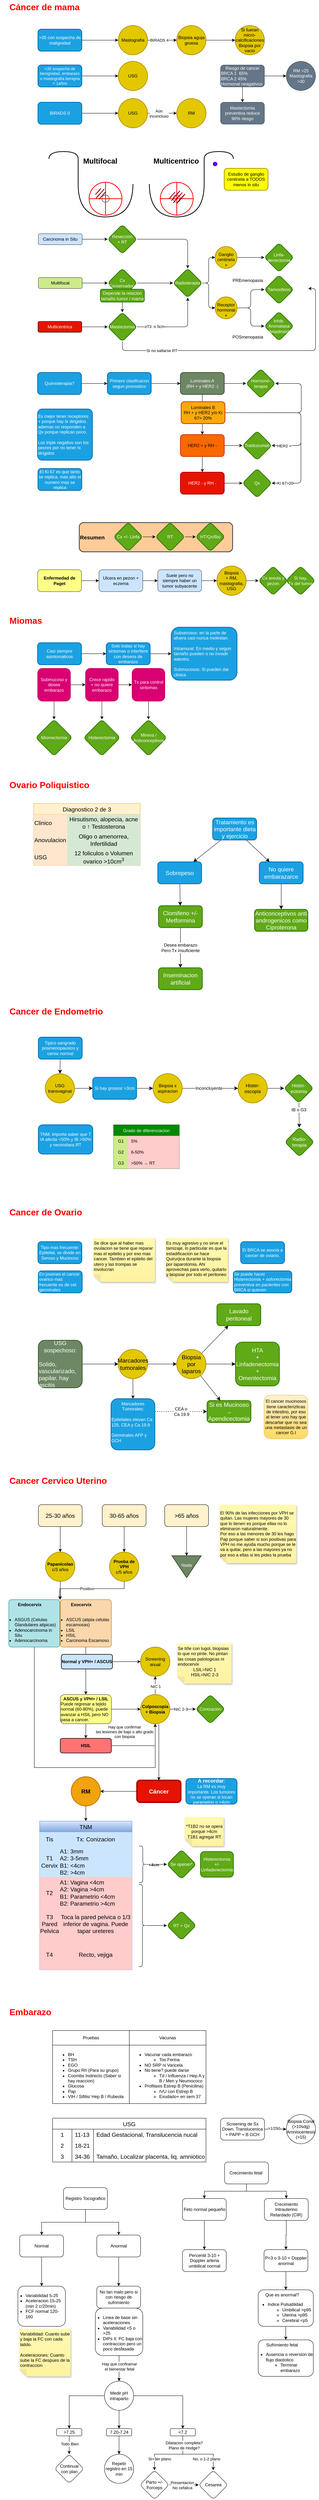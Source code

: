 <mxfile version="21.5.0" type="github">
  <diagram name="Página-1" id="x1ECHJm3GgScoIIS8FfD">
    <mxGraphModel dx="1834" dy="633" grid="1" gridSize="10" guides="1" tooltips="1" connect="1" arrows="1" fold="1" page="1" pageScale="1" pageWidth="850" pageHeight="1100" math="0" shadow="0">
      <root>
        <mxCell id="0" />
        <mxCell id="1" parent="0" />
        <mxCell id="3IjL7LeWgJH9LYlmYb9x-1" value="Cáncer de mama" style="text;strokeColor=none;fillColor=none;html=1;fontSize=24;fontStyle=1;verticalAlign=middle;align=left;fontColor=#FF0000;" parent="1" vertex="1">
          <mxGeometry width="160" height="40" as="geometry" />
        </mxCell>
        <mxCell id="3IjL7LeWgJH9LYlmYb9x-4" value="" style="edgeStyle=orthogonalEdgeStyle;rounded=0;orthogonalLoop=1;jettySize=auto;html=1;" parent="1" source="3IjL7LeWgJH9LYlmYb9x-2" target="3IjL7LeWgJH9LYlmYb9x-3" edge="1">
          <mxGeometry relative="1" as="geometry" />
        </mxCell>
        <mxCell id="3IjL7LeWgJH9LYlmYb9x-2" value="&amp;gt;35 con sospecha de malignidad" style="rounded=1;whiteSpace=wrap;html=1;fillColor=#1ba1e2;fontColor=#ffffff;strokeColor=#006EAF;strokeWidth=2;" parent="1" vertex="1">
          <mxGeometry x="80" y="80" width="120" height="60" as="geometry" />
        </mxCell>
        <mxCell id="3IjL7LeWgJH9LYlmYb9x-6" value="" style="edgeStyle=orthogonalEdgeStyle;rounded=0;orthogonalLoop=1;jettySize=auto;html=1;" parent="1" source="3IjL7LeWgJH9LYlmYb9x-3" target="3IjL7LeWgJH9LYlmYb9x-5" edge="1">
          <mxGeometry relative="1" as="geometry" />
        </mxCell>
        <mxCell id="3IjL7LeWgJH9LYlmYb9x-7" value="BIRADS 4" style="edgeLabel;html=1;align=center;verticalAlign=middle;resizable=0;points=[];" parent="3IjL7LeWgJH9LYlmYb9x-6" vertex="1" connectable="0">
          <mxGeometry x="-0.2" relative="1" as="geometry">
            <mxPoint as="offset" />
          </mxGeometry>
        </mxCell>
        <mxCell id="3IjL7LeWgJH9LYlmYb9x-3" value="Mastografía" style="ellipse;whiteSpace=wrap;html=1;rounded=1;fillColor=#e3c800;fontColor=#000000;strokeColor=#B09500;strokeWidth=2;" parent="1" vertex="1">
          <mxGeometry x="300" y="70" width="80" height="80" as="geometry" />
        </mxCell>
        <mxCell id="3IjL7LeWgJH9LYlmYb9x-47" value="" style="edgeStyle=orthogonalEdgeStyle;rounded=0;orthogonalLoop=1;jettySize=auto;html=1;" parent="1" source="3IjL7LeWgJH9LYlmYb9x-5" target="3IjL7LeWgJH9LYlmYb9x-46" edge="1">
          <mxGeometry relative="1" as="geometry" />
        </mxCell>
        <mxCell id="3IjL7LeWgJH9LYlmYb9x-5" value="Biopsia aguja gruesa" style="ellipse;whiteSpace=wrap;html=1;rounded=1;fillColor=#e3c800;fontColor=#000000;strokeColor=#B09500;strokeWidth=2;" parent="1" vertex="1">
          <mxGeometry x="460" y="70" width="80" height="80" as="geometry" />
        </mxCell>
        <mxCell id="3IjL7LeWgJH9LYlmYb9x-11" value="" style="edgeStyle=orthogonalEdgeStyle;rounded=0;orthogonalLoop=1;jettySize=auto;html=1;" parent="1" source="3IjL7LeWgJH9LYlmYb9x-8" target="3IjL7LeWgJH9LYlmYb9x-10" edge="1">
          <mxGeometry relative="1" as="geometry" />
        </mxCell>
        <mxCell id="3IjL7LeWgJH9LYlmYb9x-8" value="&amp;lt;35 sospecha de benignidad, embarazo o mastografia benigna &amp;lt; 1años" style="whiteSpace=wrap;html=1;rounded=1;fontSize=11;fillColor=#1ba1e2;fontColor=#ffffff;strokeColor=#006EAF;strokeWidth=2;" parent="1" vertex="1">
          <mxGeometry x="80" y="178" width="120" height="60" as="geometry" />
        </mxCell>
        <mxCell id="3IjL7LeWgJH9LYlmYb9x-10" value="USG" style="ellipse;whiteSpace=wrap;html=1;rounded=1;fillColor=#e3c800;fontColor=#000000;strokeColor=#B09500;strokeWidth=2;" parent="1" vertex="1">
          <mxGeometry x="300" y="168" width="80" height="80" as="geometry" />
        </mxCell>
        <mxCell id="3IjL7LeWgJH9LYlmYb9x-12" value="" style="edgeStyle=orthogonalEdgeStyle;rounded=0;orthogonalLoop=1;jettySize=auto;html=1;" parent="1" source="3IjL7LeWgJH9LYlmYb9x-13" target="3IjL7LeWgJH9LYlmYb9x-14" edge="1">
          <mxGeometry relative="1" as="geometry" />
        </mxCell>
        <mxCell id="3IjL7LeWgJH9LYlmYb9x-13" value="BIRADS 0" style="whiteSpace=wrap;html=1;rounded=1;fillColor=#1ba1e2;fontColor=#ffffff;strokeColor=#006EAF;strokeWidth=2;" parent="1" vertex="1">
          <mxGeometry x="80" y="280" width="120" height="60" as="geometry" />
        </mxCell>
        <mxCell id="3IjL7LeWgJH9LYlmYb9x-16" value="" style="edgeStyle=orthogonalEdgeStyle;rounded=0;orthogonalLoop=1;jettySize=auto;html=1;" parent="1" source="3IjL7LeWgJH9LYlmYb9x-14" target="3IjL7LeWgJH9LYlmYb9x-15" edge="1">
          <mxGeometry relative="1" as="geometry" />
        </mxCell>
        <mxCell id="3IjL7LeWgJH9LYlmYb9x-17" value="Aún &lt;br&gt;inconcluso" style="edgeLabel;html=1;align=center;verticalAlign=middle;resizable=0;points=[];" parent="3IjL7LeWgJH9LYlmYb9x-16" vertex="1" connectable="0">
          <mxGeometry x="-0.225" y="-1" relative="1" as="geometry">
            <mxPoint as="offset" />
          </mxGeometry>
        </mxCell>
        <mxCell id="3IjL7LeWgJH9LYlmYb9x-14" value="USG" style="ellipse;whiteSpace=wrap;html=1;rounded=1;fillColor=#e3c800;fontColor=#000000;strokeColor=#B09500;strokeWidth=2;" parent="1" vertex="1">
          <mxGeometry x="300" y="270" width="80" height="80" as="geometry" />
        </mxCell>
        <mxCell id="3IjL7LeWgJH9LYlmYb9x-15" value="RM" style="ellipse;whiteSpace=wrap;html=1;rounded=1;fillColor=#e3c800;fontColor=#000000;strokeColor=#B09500;strokeWidth=2;" parent="1" vertex="1">
          <mxGeometry x="460" y="270" width="80" height="80" as="geometry" />
        </mxCell>
        <mxCell id="3IjL7LeWgJH9LYlmYb9x-117" value="" style="edgeStyle=orthogonalEdgeStyle;rounded=0;orthogonalLoop=1;jettySize=auto;html=1;" parent="1" source="3IjL7LeWgJH9LYlmYb9x-18" target="3IjL7LeWgJH9LYlmYb9x-116" edge="1">
          <mxGeometry relative="1" as="geometry" />
        </mxCell>
        <mxCell id="3IjL7LeWgJH9LYlmYb9x-124" value="" style="edgeStyle=orthogonalEdgeStyle;rounded=0;orthogonalLoop=1;jettySize=auto;html=1;" parent="1" source="3IjL7LeWgJH9LYlmYb9x-18" target="3IjL7LeWgJH9LYlmYb9x-123" edge="1">
          <mxGeometry relative="1" as="geometry" />
        </mxCell>
        <mxCell id="3IjL7LeWgJH9LYlmYb9x-18" value="Riesgo de cancer&lt;br&gt;&lt;div align=&quot;left&quot;&gt;BRCA 1&amp;nbsp; 65%&lt;br&gt;BRCA 2 45%&amp;nbsp;&amp;nbsp;&amp;nbsp; Hormonal neagativos&lt;/div&gt;" style="rounded=1;whiteSpace=wrap;html=1;fillColor=#647687;fontColor=#ffffff;strokeColor=#314354;" parent="1" vertex="1">
          <mxGeometry x="580" y="178" width="120" height="60" as="geometry" />
        </mxCell>
        <mxCell id="3IjL7LeWgJH9LYlmYb9x-50" value="" style="edgeStyle=orthogonalEdgeStyle;rounded=0;orthogonalLoop=1;jettySize=auto;html=1;" parent="1" source="3IjL7LeWgJH9LYlmYb9x-22" target="3IjL7LeWgJH9LYlmYb9x-49" edge="1">
          <mxGeometry relative="1" as="geometry" />
        </mxCell>
        <mxCell id="3IjL7LeWgJH9LYlmYb9x-22" value="Carcinoma in Situ" style="rounded=1;whiteSpace=wrap;html=1;fillColor=#cce5ff;strokeColor=#36393d;" parent="1" vertex="1">
          <mxGeometry x="81" y="640" width="120" height="30" as="geometry" />
        </mxCell>
        <mxCell id="3IjL7LeWgJH9LYlmYb9x-23" value="" style="shape=requiredInterface;html=1;verticalLabelPosition=bottom;sketch=0;direction=south;strokeWidth=2;" parent="1" vertex="1">
          <mxGeometry x="190" y="504" width="150" height="90" as="geometry" />
        </mxCell>
        <mxCell id="3IjL7LeWgJH9LYlmYb9x-24" value="" style="shape=requiredInterface;html=1;verticalLabelPosition=bottom;sketch=0;direction=north;strokeWidth=2;" parent="1" vertex="1">
          <mxGeometry x="110" y="415" width="80" height="20" as="geometry" />
        </mxCell>
        <mxCell id="3IjL7LeWgJH9LYlmYb9x-26" value="" style="endArrow=none;html=1;rounded=0;strokeWidth=2;" parent="1" edge="1">
          <mxGeometry width="50" height="50" relative="1" as="geometry">
            <mxPoint x="190" y="504" as="sourcePoint" />
            <mxPoint x="190" y="434" as="targetPoint" />
          </mxGeometry>
        </mxCell>
        <mxCell id="3IjL7LeWgJH9LYlmYb9x-31" value="" style="ellipse;whiteSpace=wrap;html=1;aspect=fixed;" parent="1" vertex="1">
          <mxGeometry x="255" y="534" width="20" height="20" as="geometry" />
        </mxCell>
        <mxCell id="3IjL7LeWgJH9LYlmYb9x-32" value="" style="shape=orEllipse;perimeter=ellipsePerimeter;whiteSpace=wrap;html=1;backgroundOutline=1;fillColor=none;strokeWidth=2;strokeColor=#FF0000;" parent="1" vertex="1">
          <mxGeometry x="220" y="499" width="90" height="90" as="geometry" />
        </mxCell>
        <mxCell id="3IjL7LeWgJH9LYlmYb9x-33" value="" style="shape=requiredInterface;html=1;verticalLabelPosition=bottom;sketch=0;direction=south;strokeWidth=2;" parent="1" vertex="1">
          <mxGeometry x="385" y="504" width="150" height="90" as="geometry" />
        </mxCell>
        <mxCell id="3IjL7LeWgJH9LYlmYb9x-34" value="" style="shape=requiredInterface;html=1;verticalLabelPosition=bottom;sketch=0;direction=north;strokeWidth=2;" parent="1" vertex="1">
          <mxGeometry x="535" y="415" width="80" height="20" as="geometry" />
        </mxCell>
        <mxCell id="3IjL7LeWgJH9LYlmYb9x-35" value="" style="endArrow=none;html=1;rounded=0;strokeWidth=2;" parent="1" edge="1">
          <mxGeometry width="50" height="50" relative="1" as="geometry">
            <mxPoint x="535" y="505" as="sourcePoint" />
            <mxPoint x="535" y="435" as="targetPoint" />
          </mxGeometry>
        </mxCell>
        <mxCell id="3IjL7LeWgJH9LYlmYb9x-36" value="" style="ellipse;whiteSpace=wrap;html=1;aspect=fixed;" parent="1" vertex="1">
          <mxGeometry x="450" y="534" width="20" height="20" as="geometry" />
        </mxCell>
        <mxCell id="3IjL7LeWgJH9LYlmYb9x-37" value="" style="shape=orEllipse;perimeter=ellipsePerimeter;whiteSpace=wrap;html=1;backgroundOutline=1;fillColor=none;strokeWidth=2;strokeColor=#FF0000;" parent="1" vertex="1">
          <mxGeometry x="415" y="499" width="90" height="90" as="geometry" />
        </mxCell>
        <mxCell id="3IjL7LeWgJH9LYlmYb9x-43" value="" style="ellipse;whiteSpace=wrap;html=1;aspect=fixed;fillColor=#6a00ff;strokeColor=#3700CC;fontColor=#ffffff;strokeWidth=2;" parent="1" vertex="1">
          <mxGeometry x="560" y="444" width="10" height="10" as="geometry" />
        </mxCell>
        <mxCell id="3IjL7LeWgJH9LYlmYb9x-44" value="Multifocal" style="text;strokeColor=none;fillColor=none;html=1;fontSize=20;fontStyle=1;verticalAlign=middle;align=center;" parent="1" vertex="1">
          <mxGeometry x="200" y="420" width="100" height="40" as="geometry" />
        </mxCell>
        <mxCell id="3IjL7LeWgJH9LYlmYb9x-45" value="Multicentrico" style="text;strokeColor=none;fillColor=none;html=1;fontSize=20;fontStyle=1;verticalAlign=middle;align=center;" parent="1" vertex="1">
          <mxGeometry x="408" y="420" width="100" height="40" as="geometry" />
        </mxCell>
        <mxCell id="3IjL7LeWgJH9LYlmYb9x-46" value="Si fueran micro-calcificaciones Biopsia por vacio" style="ellipse;whiteSpace=wrap;html=1;rounded=1;fillColor=#e3c800;fontColor=#000000;strokeColor=#B09500;strokeWidth=2;" parent="1" vertex="1">
          <mxGeometry x="620" y="70" width="80" height="80" as="geometry" />
        </mxCell>
        <mxCell id="3IjL7LeWgJH9LYlmYb9x-114" style="edgeStyle=orthogonalEdgeStyle;rounded=1;orthogonalLoop=1;jettySize=auto;html=1;" parent="1" source="3IjL7LeWgJH9LYlmYb9x-49" target="3IjL7LeWgJH9LYlmYb9x-62" edge="1">
          <mxGeometry relative="1" as="geometry" />
        </mxCell>
        <mxCell id="3IjL7LeWgJH9LYlmYb9x-49" value="Resección&lt;br&gt;+ RT" style="rhombus;whiteSpace=wrap;html=1;rounded=1;fillColor=#60a917;fontColor=#ffffff;strokeColor=#2D7600;strokeWidth=2;" parent="1" vertex="1">
          <mxGeometry x="271" y="615" width="80" height="80" as="geometry" />
        </mxCell>
        <mxCell id="3IjL7LeWgJH9LYlmYb9x-56" value="" style="edgeStyle=orthogonalEdgeStyle;rounded=0;orthogonalLoop=1;jettySize=auto;html=1;" parent="1" source="3IjL7LeWgJH9LYlmYb9x-51" target="3IjL7LeWgJH9LYlmYb9x-55" edge="1">
          <mxGeometry relative="1" as="geometry" />
        </mxCell>
        <mxCell id="3IjL7LeWgJH9LYlmYb9x-51" value="Multifocal" style="rounded=1;whiteSpace=wrap;html=1;fillColor=#cdeb8b;strokeColor=#36393d;" parent="1" vertex="1">
          <mxGeometry x="81" y="760" width="120" height="30" as="geometry" />
        </mxCell>
        <mxCell id="3IjL7LeWgJH9LYlmYb9x-52" value="" style="ellipse;whiteSpace=wrap;html=1;strokeWidth=0;fillWeight=2;hachureGap=8;fillColor=#990000;fillStyle=dots;sketch=1;strokeColor=none;" parent="1" vertex="1">
          <mxGeometry x="235" y="512" width="30" height="34" as="geometry" />
        </mxCell>
        <mxCell id="3IjL7LeWgJH9LYlmYb9x-53" value="" style="ellipse;whiteSpace=wrap;html=1;strokeWidth=0;fillWeight=2;hachureGap=8;fillColor=#990000;fillStyle=dots;sketch=1;strokeColor=none;" parent="1" vertex="1">
          <mxGeometry x="437.5" y="521" width="45" height="33" as="geometry" />
        </mxCell>
        <mxCell id="3IjL7LeWgJH9LYlmYb9x-54" value="Estudio de ganglio centinela a TODOS menos in situ" style="rounded=1;whiteSpace=wrap;html=1;fillColor=#FFFF00;fontColor=#000000;strokeColor=#B09500;strokeWidth=2;" parent="1" vertex="1">
          <mxGeometry x="590" y="461" width="120" height="60" as="geometry" />
        </mxCell>
        <mxCell id="3IjL7LeWgJH9LYlmYb9x-65" value="" style="orthogonalLoop=1;jettySize=auto;html=1;edgeStyle=elbowEdgeStyle;rounded=1;" parent="1" source="3IjL7LeWgJH9LYlmYb9x-55" target="3IjL7LeWgJH9LYlmYb9x-62" edge="1">
          <mxGeometry relative="1" as="geometry" />
        </mxCell>
        <mxCell id="3IjL7LeWgJH9LYlmYb9x-55" value="Cx Conservadora" style="rhombus;whiteSpace=wrap;html=1;rounded=1;fillColor=#60a917;fontColor=#ffffff;strokeColor=#2D7600;strokeWidth=2;" parent="1" vertex="1">
          <mxGeometry x="271" y="735" width="80" height="80" as="geometry" />
        </mxCell>
        <mxCell id="3IjL7LeWgJH9LYlmYb9x-57" value="" style="edgeStyle=orthogonalEdgeStyle;rounded=0;orthogonalLoop=1;jettySize=auto;html=1;" parent="1" source="3IjL7LeWgJH9LYlmYb9x-58" target="3IjL7LeWgJH9LYlmYb9x-59" edge="1">
          <mxGeometry relative="1" as="geometry" />
        </mxCell>
        <mxCell id="3IjL7LeWgJH9LYlmYb9x-58" value="Multicentrica" style="rounded=1;whiteSpace=wrap;html=1;fillColor=#e51400;fontColor=#ffffff;strokeColor=#000000;" parent="1" vertex="1">
          <mxGeometry x="80" y="880" width="120" height="30" as="geometry" />
        </mxCell>
        <mxCell id="3IjL7LeWgJH9LYlmYb9x-63" value="" style="orthogonalLoop=1;jettySize=auto;html=1;edgeStyle=elbowEdgeStyle;rounded=1;entryX=0.5;entryY=1;entryDx=0;entryDy=0;" parent="1" source="3IjL7LeWgJH9LYlmYb9x-59" target="3IjL7LeWgJH9LYlmYb9x-62" edge="1">
          <mxGeometry relative="1" as="geometry">
            <Array as="points">
              <mxPoint x="490" y="895" />
            </Array>
          </mxGeometry>
        </mxCell>
        <mxCell id="3IjL7LeWgJH9LYlmYb9x-79" value="≥T3&amp;nbsp; o 5cm" style="edgeLabel;html=1;align=center;verticalAlign=middle;resizable=0;points=[];" parent="3IjL7LeWgJH9LYlmYb9x-63" vertex="1" connectable="0">
          <mxGeometry x="-0.581" y="-1" relative="1" as="geometry">
            <mxPoint x="2" y="-2" as="offset" />
          </mxGeometry>
        </mxCell>
        <mxCell id="3IjL7LeWgJH9LYlmYb9x-77" style="edgeStyle=orthogonalEdgeStyle;rounded=1;orthogonalLoop=1;jettySize=auto;html=1;" parent="1" source="3IjL7LeWgJH9LYlmYb9x-59" edge="1">
          <mxGeometry relative="1" as="geometry">
            <mxPoint x="820" y="790" as="targetPoint" />
            <Array as="points">
              <mxPoint x="311" y="960" />
              <mxPoint x="840" y="960" />
            </Array>
          </mxGeometry>
        </mxCell>
        <mxCell id="3IjL7LeWgJH9LYlmYb9x-80" value="Si no saltarse RT" style="edgeLabel;html=1;align=center;verticalAlign=middle;resizable=0;points=[];" parent="3IjL7LeWgJH9LYlmYb9x-77" vertex="1" connectable="0">
          <mxGeometry x="-0.64" y="-2" relative="1" as="geometry">
            <mxPoint x="-1" y="-2" as="offset" />
          </mxGeometry>
        </mxCell>
        <mxCell id="3IjL7LeWgJH9LYlmYb9x-59" value="Mastectomia" style="rhombus;whiteSpace=wrap;html=1;rounded=1;fillColor=#60a917;fontColor=#ffffff;strokeColor=#2D7600;strokeWidth=2;" parent="1" vertex="1">
          <mxGeometry x="271" y="855" width="80" height="80" as="geometry" />
        </mxCell>
        <mxCell id="3IjL7LeWgJH9LYlmYb9x-115" style="edgeStyle=orthogonalEdgeStyle;rounded=0;orthogonalLoop=1;jettySize=auto;html=1;entryX=0.5;entryY=0;entryDx=0;entryDy=0;" parent="1" source="3IjL7LeWgJH9LYlmYb9x-60" target="3IjL7LeWgJH9LYlmYb9x-59" edge="1">
          <mxGeometry relative="1" as="geometry" />
        </mxCell>
        <mxCell id="3IjL7LeWgJH9LYlmYb9x-60" value="Depende la relación tamaño tumor / mama" style="rounded=1;whiteSpace=wrap;html=1;fillColor=#60a917;fontColor=#ffffff;strokeColor=#2D7600;strokeWidth=2;" parent="1" vertex="1">
          <mxGeometry x="251" y="792" width="120" height="35" as="geometry" />
        </mxCell>
        <mxCell id="3IjL7LeWgJH9LYlmYb9x-68" value="" style="edgeStyle=elbowEdgeStyle;orthogonalLoop=1;jettySize=auto;html=1;" parent="1" source="3IjL7LeWgJH9LYlmYb9x-61" target="3IjL7LeWgJH9LYlmYb9x-67" edge="1">
          <mxGeometry relative="1" as="geometry" />
        </mxCell>
        <mxCell id="3IjL7LeWgJH9LYlmYb9x-61" value="Ganglio centinela +" style="ellipse;whiteSpace=wrap;html=1;aspect=fixed;verticalAlign=bottom;fillColor=#e3c800;fontColor=#000000;strokeColor=#B09500;strokeWidth=2;" parent="1" vertex="1">
          <mxGeometry x="565" y="675" width="60" height="60" as="geometry" />
        </mxCell>
        <mxCell id="3IjL7LeWgJH9LYlmYb9x-64" value="" style="edgeStyle=elbowEdgeStyle;orthogonalLoop=1;jettySize=auto;html=1;exitX=1;exitY=0.5;exitDx=0;exitDy=0;" parent="1" source="3IjL7LeWgJH9LYlmYb9x-62" target="3IjL7LeWgJH9LYlmYb9x-61" edge="1">
          <mxGeometry relative="1" as="geometry">
            <mxPoint x="535" y="773" as="sourcePoint" />
          </mxGeometry>
        </mxCell>
        <mxCell id="3IjL7LeWgJH9LYlmYb9x-70" value="" style="edgeStyle=elbowEdgeStyle;orthogonalLoop=1;jettySize=auto;html=1;exitX=1;exitY=0.5;exitDx=0;exitDy=0;" parent="1" source="3IjL7LeWgJH9LYlmYb9x-62" target="3IjL7LeWgJH9LYlmYb9x-69" edge="1">
          <mxGeometry relative="1" as="geometry">
            <mxPoint x="535" y="773" as="sourcePoint" />
          </mxGeometry>
        </mxCell>
        <mxCell id="3IjL7LeWgJH9LYlmYb9x-62" value="Radioterapia" style="rhombus;whiteSpace=wrap;html=1;rounded=1;fillColor=#60a917;fontColor=#ffffff;strokeColor=#2D7600;strokeWidth=2;" parent="1" vertex="1">
          <mxGeometry x="450" y="735" width="80" height="80" as="geometry" />
        </mxCell>
        <mxCell id="3IjL7LeWgJH9LYlmYb9x-67" value="Linfa-denectomia " style="rhombus;whiteSpace=wrap;html=1;rounded=1;fillColor=#60a917;fontColor=#ffffff;strokeColor=#2D7600;strokeWidth=2;" parent="1" vertex="1">
          <mxGeometry x="700" y="665" width="80" height="80" as="geometry" />
        </mxCell>
        <mxCell id="3IjL7LeWgJH9LYlmYb9x-72" value="" style="edgeStyle=elbowEdgeStyle;orthogonalLoop=1;jettySize=auto;html=1;" parent="1" source="3IjL7LeWgJH9LYlmYb9x-69" target="3IjL7LeWgJH9LYlmYb9x-71" edge="1">
          <mxGeometry relative="1" as="geometry" />
        </mxCell>
        <mxCell id="3IjL7LeWgJH9LYlmYb9x-74" value="" style="edgeStyle=elbowEdgeStyle;orthogonalLoop=1;jettySize=auto;html=1;" parent="1" source="3IjL7LeWgJH9LYlmYb9x-69" target="3IjL7LeWgJH9LYlmYb9x-73" edge="1">
          <mxGeometry relative="1" as="geometry" />
        </mxCell>
        <mxCell id="3IjL7LeWgJH9LYlmYb9x-69" value="Receptor hormonal +" style="ellipse;whiteSpace=wrap;html=1;rounded=1;verticalAlign=bottom;fillColor=#e3c800;fontColor=#000000;strokeColor=#B09500;strokeWidth=2;" parent="1" vertex="1">
          <mxGeometry x="565" y="813" width="60" height="60" as="geometry" />
        </mxCell>
        <mxCell id="3IjL7LeWgJH9LYlmYb9x-71" value="Tamoxifeno" style="rhombus;whiteSpace=wrap;html=1;rounded=1;fillColor=#60a917;fontColor=#ffffff;strokeColor=#2D7600;strokeWidth=2;" parent="1" vertex="1">
          <mxGeometry x="700" y="753" width="80" height="80" as="geometry" />
        </mxCell>
        <mxCell id="3IjL7LeWgJH9LYlmYb9x-73" value="Inhib. Aromatasa (Anastrosol)" style="rhombus;whiteSpace=wrap;html=1;rounded=1;fillColor=#60a917;fontColor=#ffffff;strokeColor=#2D7600;strokeWidth=2;" parent="1" vertex="1">
          <mxGeometry x="700" y="853" width="80" height="80" as="geometry" />
        </mxCell>
        <mxCell id="3IjL7LeWgJH9LYlmYb9x-75" value="PREmenopasia" style="text;html=1;align=center;verticalAlign=middle;resizable=0;points=[];autosize=1;strokeColor=none;fillColor=none;" parent="1" vertex="1">
          <mxGeometry x="599" y="753" width="110" height="30" as="geometry" />
        </mxCell>
        <mxCell id="3IjL7LeWgJH9LYlmYb9x-76" value="POSmenopasia" style="text;html=1;align=center;verticalAlign=middle;resizable=0;points=[];autosize=1;strokeColor=none;fillColor=none;" parent="1" vertex="1">
          <mxGeometry x="599" y="908" width="110" height="30" as="geometry" />
        </mxCell>
        <mxCell id="3IjL7LeWgJH9LYlmYb9x-84" value="" style="edgeStyle=orthogonalEdgeStyle;rounded=0;orthogonalLoop=1;jettySize=auto;html=1;" parent="1" source="3IjL7LeWgJH9LYlmYb9x-82" target="3IjL7LeWgJH9LYlmYb9x-83" edge="1">
          <mxGeometry relative="1" as="geometry" />
        </mxCell>
        <mxCell id="3IjL7LeWgJH9LYlmYb9x-82" value="Quimioterapia?" style="rounded=1;whiteSpace=wrap;html=1;fillColor=#1ba1e2;fontColor=#ffffff;strokeColor=#006EAF;strokeWidth=2;" parent="1" vertex="1">
          <mxGeometry x="79" y="1020" width="120" height="60" as="geometry" />
        </mxCell>
        <mxCell id="3IjL7LeWgJH9LYlmYb9x-86" value="" style="edgeStyle=orthogonalEdgeStyle;rounded=0;orthogonalLoop=1;jettySize=auto;html=1;" parent="1" source="3IjL7LeWgJH9LYlmYb9x-83" target="3IjL7LeWgJH9LYlmYb9x-85" edge="1">
          <mxGeometry relative="1" as="geometry" />
        </mxCell>
        <mxCell id="3IjL7LeWgJH9LYlmYb9x-83" value="Primero clasificacon segun pronostico" style="whiteSpace=wrap;html=1;rounded=1;fillColor=#1ba1e2;fontColor=#ffffff;strokeColor=#006EAF;strokeWidth=2;" parent="1" vertex="1">
          <mxGeometry x="270" y="1020" width="120" height="60" as="geometry" />
        </mxCell>
        <mxCell id="3IjL7LeWgJH9LYlmYb9x-88" value="" style="edgeStyle=orthogonalEdgeStyle;rounded=0;orthogonalLoop=1;jettySize=auto;html=1;" parent="1" source="3IjL7LeWgJH9LYlmYb9x-85" target="3IjL7LeWgJH9LYlmYb9x-87" edge="1">
          <mxGeometry relative="1" as="geometry" />
        </mxCell>
        <mxCell id="3IjL7LeWgJH9LYlmYb9x-100" value="" style="edgeStyle=orthogonalEdgeStyle;rounded=0;orthogonalLoop=1;jettySize=auto;html=1;" parent="1" source="3IjL7LeWgJH9LYlmYb9x-85" target="3IjL7LeWgJH9LYlmYb9x-99" edge="1">
          <mxGeometry relative="1" as="geometry" />
        </mxCell>
        <mxCell id="3IjL7LeWgJH9LYlmYb9x-85" value="Luminales A&lt;br&gt;(RH + y HER2 -)" style="whiteSpace=wrap;html=1;rounded=1;fillColor=#6d8764;fontColor=#ffffff;strokeColor=#3A5431;strokeWidth=2;" parent="1" vertex="1">
          <mxGeometry x="470" y="1020" width="120" height="60" as="geometry" />
        </mxCell>
        <mxCell id="3IjL7LeWgJH9LYlmYb9x-90" value="" style="edgeStyle=orthogonalEdgeStyle;rounded=0;orthogonalLoop=1;jettySize=auto;html=1;" parent="1" source="3IjL7LeWgJH9LYlmYb9x-87" target="3IjL7LeWgJH9LYlmYb9x-89" edge="1">
          <mxGeometry relative="1" as="geometry" />
        </mxCell>
        <mxCell id="3IjL7LeWgJH9LYlmYb9x-93" value="" style="edgeStyle=orthogonalEdgeStyle;rounded=0;orthogonalLoop=1;jettySize=auto;html=1;" parent="1" source="3IjL7LeWgJH9LYlmYb9x-87" target="3IjL7LeWgJH9LYlmYb9x-92" edge="1">
          <mxGeometry relative="1" as="geometry" />
        </mxCell>
        <mxCell id="3IjL7LeWgJH9LYlmYb9x-87" value="HER2 + y RH -" style="whiteSpace=wrap;html=1;rounded=1;fillColor=#fa6800;fontColor=#000000;strokeColor=#C73500;strokeWidth=2;" parent="1" vertex="1">
          <mxGeometry x="470" y="1190" width="120" height="60" as="geometry" />
        </mxCell>
        <mxCell id="3IjL7LeWgJH9LYlmYb9x-95" value="" style="edgeStyle=orthogonalEdgeStyle;rounded=0;orthogonalLoop=1;jettySize=auto;html=1;" parent="1" source="3IjL7LeWgJH9LYlmYb9x-89" target="3IjL7LeWgJH9LYlmYb9x-94" edge="1">
          <mxGeometry relative="1" as="geometry" />
        </mxCell>
        <mxCell id="3IjL7LeWgJH9LYlmYb9x-89" value="HER2 - y RH -" style="whiteSpace=wrap;html=1;rounded=1;fillColor=#e51400;fontColor=#ffffff;strokeColor=#B20000;strokeWidth=2;" parent="1" vertex="1">
          <mxGeometry x="470" y="1293" width="120" height="60" as="geometry" />
        </mxCell>
        <mxCell id="3IjL7LeWgJH9LYlmYb9x-91" value="&lt;div align=&quot;left&quot;&gt;Es mejor tener receptores + porque hay tx dirigidos. ademas no responden a Qx porque replican poco. &lt;br&gt;&lt;/div&gt;&lt;div align=&quot;left&quot;&gt;&lt;br&gt;&lt;/div&gt;&lt;div align=&quot;left&quot;&gt;Los triple negativo son los peores por no tener tx dirigidos&lt;br&gt;&lt;/div&gt;" style="rounded=1;whiteSpace=wrap;html=1;align=center;arcSize=9;fillColor=#1ba1e2;fontColor=#ffffff;strokeColor=#006EAF;strokeWidth=2;" parent="1" vertex="1">
          <mxGeometry x="79" y="1120" width="150" height="140" as="geometry" />
        </mxCell>
        <mxCell id="3IjL7LeWgJH9LYlmYb9x-92" value="Trastuzumab" style="rhombus;whiteSpace=wrap;html=1;rounded=1;strokeWidth=2;fillColor=#60a917;fontColor=#ffffff;strokeColor=#2D7600;" parent="1" vertex="1">
          <mxGeometry x="640" y="1180" width="80" height="80" as="geometry" />
        </mxCell>
        <mxCell id="3IjL7LeWgJH9LYlmYb9x-94" value="Qx" style="rhombus;whiteSpace=wrap;html=1;rounded=1;strokeWidth=2;fillColor=#60a917;fontColor=#ffffff;strokeColor=#2D7600;" parent="1" vertex="1">
          <mxGeometry x="640" y="1283" width="80" height="80" as="geometry" />
        </mxCell>
        <mxCell id="3IjL7LeWgJH9LYlmYb9x-118" style="edgeStyle=orthogonalEdgeStyle;rounded=1;orthogonalLoop=1;jettySize=auto;html=1;entryX=1;entryY=0.5;entryDx=0;entryDy=0;" parent="1" target="3IjL7LeWgJH9LYlmYb9x-99" edge="1">
          <mxGeometry relative="1" as="geometry">
            <mxPoint x="613" y="1130.059" as="sourcePoint" />
            <mxPoint x="751" y="1050" as="targetPoint" />
            <Array as="points">
              <mxPoint x="801" y="1130" />
              <mxPoint x="801" y="1050" />
            </Array>
          </mxGeometry>
        </mxCell>
        <mxCell id="3IjL7LeWgJH9LYlmYb9x-119" style="edgeStyle=orthogonalEdgeStyle;rounded=1;orthogonalLoop=1;jettySize=auto;html=1;entryX=1;entryY=0.5;entryDx=0;entryDy=0;" parent="1" source="3IjL7LeWgJH9LYlmYb9x-97" target="3IjL7LeWgJH9LYlmYb9x-92" edge="1">
          <mxGeometry relative="1" as="geometry">
            <Array as="points">
              <mxPoint x="800" y="1130" />
              <mxPoint x="800" y="1220" />
            </Array>
          </mxGeometry>
        </mxCell>
        <mxCell id="3IjL7LeWgJH9LYlmYb9x-121" value="HER2 +" style="edgeLabel;html=1;align=center;verticalAlign=middle;resizable=0;points=[];" parent="3IjL7LeWgJH9LYlmYb9x-119" vertex="1" connectable="0">
          <mxGeometry x="0.846" y="1" relative="1" as="geometry">
            <mxPoint x="5" as="offset" />
          </mxGeometry>
        </mxCell>
        <mxCell id="3IjL7LeWgJH9LYlmYb9x-120" style="edgeStyle=orthogonalEdgeStyle;rounded=1;orthogonalLoop=1;jettySize=auto;html=1;entryX=1;entryY=0.5;entryDx=0;entryDy=0;" parent="1" source="3IjL7LeWgJH9LYlmYb9x-97" target="3IjL7LeWgJH9LYlmYb9x-94" edge="1">
          <mxGeometry relative="1" as="geometry">
            <Array as="points">
              <mxPoint x="800" y="1130" />
              <mxPoint x="800" y="1323" />
            </Array>
          </mxGeometry>
        </mxCell>
        <mxCell id="3IjL7LeWgJH9LYlmYb9x-122" value="Ki 67&amp;gt;20" style="edgeLabel;html=1;align=center;verticalAlign=middle;resizable=0;points=[];" parent="3IjL7LeWgJH9LYlmYb9x-120" vertex="1" connectable="0">
          <mxGeometry x="0.874" relative="1" as="geometry">
            <mxPoint x="6" as="offset" />
          </mxGeometry>
        </mxCell>
        <mxCell id="3IjL7LeWgJH9LYlmYb9x-97" value="Luminales B&lt;br&gt;RH + y HER2 y/o Ki 67&amp;gt; 20%" style="whiteSpace=wrap;html=1;rounded=1;fillColor=#FAAA0A;fontColor=#000000;strokeColor=#C73500;strokeWidth=2;" parent="1" vertex="1">
          <mxGeometry x="472" y="1100" width="120" height="60" as="geometry" />
        </mxCell>
        <mxCell id="3IjL7LeWgJH9LYlmYb9x-99" value="Hormono-terapia" style="rhombus;whiteSpace=wrap;html=1;rounded=1;strokeWidth=2;fillColor=#60a917;fontColor=#ffffff;strokeColor=#2D7600;" parent="1" vertex="1">
          <mxGeometry x="650" y="1010" width="80" height="80" as="geometry" />
        </mxCell>
        <mxCell id="3IjL7LeWgJH9LYlmYb9x-101" value="El Ki 67 es que tanto se replica, mas alto el numero mas se replica" style="rounded=1;whiteSpace=wrap;html=1;fillColor=#1ba1e2;fontColor=#ffffff;strokeColor=#006EAF;strokeWidth=2;" parent="1" vertex="1">
          <mxGeometry x="80" y="1283" width="120" height="60" as="geometry" />
        </mxCell>
        <mxCell id="3IjL7LeWgJH9LYlmYb9x-107" value="Resumen" style="rounded=1;whiteSpace=wrap;html=1;fillColor=#ffcc99;strokeColor=#36393d;strokeWidth=2;align=left;fontSize=15;fontStyle=1" parent="1" vertex="1">
          <mxGeometry x="193" y="1431" width="420" height="80" as="geometry" />
        </mxCell>
        <mxCell id="3IjL7LeWgJH9LYlmYb9x-111" value="" style="edgeStyle=orthogonalEdgeStyle;rounded=0;orthogonalLoop=1;jettySize=auto;html=1;" parent="1" source="3IjL7LeWgJH9LYlmYb9x-108" target="3IjL7LeWgJH9LYlmYb9x-110" edge="1">
          <mxGeometry relative="1" as="geometry" />
        </mxCell>
        <mxCell id="3IjL7LeWgJH9LYlmYb9x-108" value="Cx +/- Linfa" style="rhombus;whiteSpace=wrap;html=1;rounded=1;fillColor=#60a917;fontColor=#ffffff;strokeColor=#2D7600;strokeWidth=2;" parent="1" vertex="1">
          <mxGeometry x="287" y="1430" width="80" height="80" as="geometry" />
        </mxCell>
        <mxCell id="3IjL7LeWgJH9LYlmYb9x-113" value="" style="edgeStyle=orthogonalEdgeStyle;rounded=0;orthogonalLoop=1;jettySize=auto;html=1;" parent="1" source="3IjL7LeWgJH9LYlmYb9x-110" target="3IjL7LeWgJH9LYlmYb9x-112" edge="1">
          <mxGeometry relative="1" as="geometry" />
        </mxCell>
        <mxCell id="3IjL7LeWgJH9LYlmYb9x-110" value="RT" style="rhombus;whiteSpace=wrap;html=1;rounded=1;fillColor=#60a917;fontColor=#ffffff;strokeColor=#2D7600;strokeWidth=2;" parent="1" vertex="1">
          <mxGeometry x="402" y="1430" width="80" height="80" as="geometry" />
        </mxCell>
        <mxCell id="3IjL7LeWgJH9LYlmYb9x-112" value="HT/Qx/Bio" style="rhombus;whiteSpace=wrap;html=1;rounded=1;fillColor=#60a917;fontColor=#ffffff;strokeColor=#2D7600;strokeWidth=2;" parent="1" vertex="1">
          <mxGeometry x="512" y="1430" width="80" height="80" as="geometry" />
        </mxCell>
        <mxCell id="3IjL7LeWgJH9LYlmYb9x-116" value="&lt;div&gt;RM &amp;gt;25&lt;br&gt;Mastografia &amp;gt;30&lt;br&gt;&lt;/div&gt;" style="ellipse;whiteSpace=wrap;html=1;fillColor=#647687;strokeColor=#314354;fontColor=#ffffff;rounded=1;" parent="1" vertex="1">
          <mxGeometry x="760" y="168" width="80" height="80" as="geometry" />
        </mxCell>
        <mxCell id="3IjL7LeWgJH9LYlmYb9x-123" value="Mastectomia preventiva reduce 90% riesgo" style="rounded=1;whiteSpace=wrap;html=1;fillColor=#647687;fontColor=#ffffff;strokeColor=#314354;" parent="1" vertex="1">
          <mxGeometry x="580" y="280" width="120" height="60" as="geometry" />
        </mxCell>
        <mxCell id="3IjL7LeWgJH9LYlmYb9x-127" value="" style="edgeStyle=orthogonalEdgeStyle;rounded=0;orthogonalLoop=1;jettySize=auto;html=1;" parent="1" source="3IjL7LeWgJH9LYlmYb9x-125" target="3IjL7LeWgJH9LYlmYb9x-126" edge="1">
          <mxGeometry relative="1" as="geometry" />
        </mxCell>
        <mxCell id="3IjL7LeWgJH9LYlmYb9x-125" value="Enfermedad de Paget" style="rounded=1;whiteSpace=wrap;html=1;fillColor=#ffff88;strokeColor=#36393d;fontStyle=1" parent="1" vertex="1">
          <mxGeometry x="79" y="1560" width="120" height="60" as="geometry" />
        </mxCell>
        <mxCell id="3IjL7LeWgJH9LYlmYb9x-129" value="" style="edgeStyle=orthogonalEdgeStyle;rounded=0;orthogonalLoop=1;jettySize=auto;html=1;" parent="1" source="3IjL7LeWgJH9LYlmYb9x-126" target="3IjL7LeWgJH9LYlmYb9x-128" edge="1">
          <mxGeometry relative="1" as="geometry" />
        </mxCell>
        <mxCell id="3IjL7LeWgJH9LYlmYb9x-126" value="Ulcera en pezon + eczema" style="whiteSpace=wrap;html=1;rounded=1;fillColor=#cce5ff;strokeColor=#36393d;" parent="1" vertex="1">
          <mxGeometry x="247" y="1560" width="120" height="60" as="geometry" />
        </mxCell>
        <mxCell id="3IjL7LeWgJH9LYlmYb9x-131" value="" style="edgeStyle=orthogonalEdgeStyle;rounded=0;orthogonalLoop=1;jettySize=auto;html=1;" parent="1" source="3IjL7LeWgJH9LYlmYb9x-128" target="3IjL7LeWgJH9LYlmYb9x-130" edge="1">
          <mxGeometry relative="1" as="geometry" />
        </mxCell>
        <mxCell id="3IjL7LeWgJH9LYlmYb9x-128" value="Suele pero no siempre haber un tumor subyacente" style="whiteSpace=wrap;html=1;rounded=1;fillColor=#cce5ff;strokeColor=#36393d;" parent="1" vertex="1">
          <mxGeometry x="408" y="1560" width="120" height="60" as="geometry" />
        </mxCell>
        <mxCell id="3IjL7LeWgJH9LYlmYb9x-133" value="" style="edgeStyle=orthogonalEdgeStyle;rounded=0;orthogonalLoop=1;jettySize=auto;html=1;" parent="1" source="3IjL7LeWgJH9LYlmYb9x-130" target="3IjL7LeWgJH9LYlmYb9x-132" edge="1">
          <mxGeometry relative="1" as="geometry" />
        </mxCell>
        <mxCell id="3IjL7LeWgJH9LYlmYb9x-130" value="Biopsia &lt;br&gt;+ RM, mastografia, USG" style="ellipse;whiteSpace=wrap;html=1;rounded=1;fillColor=#e3c800;fontColor=#000000;strokeColor=#B09500;strokeWidth=2;" parent="1" vertex="1">
          <mxGeometry x="570" y="1550" width="80" height="80" as="geometry" />
        </mxCell>
        <mxCell id="3IjL7LeWgJH9LYlmYb9x-132" value="Cx areola y pezon " style="rhombus;whiteSpace=wrap;html=1;rounded=1;verticalAlign=middle;fillColor=#60a917;fontColor=#ffffff;strokeColor=#2D7600;strokeWidth=2;" parent="1" vertex="1">
          <mxGeometry x="684" y="1550" width="80" height="80" as="geometry" />
        </mxCell>
        <mxCell id="3IjL7LeWgJH9LYlmYb9x-134" value="Si hay, &lt;br&gt;Tx del tumor" style="rhombus;whiteSpace=wrap;html=1;rounded=1;fillColor=#60a917;fontColor=#ffffff;strokeColor=#2D7600;strokeWidth=2;" parent="1" vertex="1">
          <mxGeometry x="759" y="1550" width="80" height="80" as="geometry" />
        </mxCell>
        <mxCell id="3IjL7LeWgJH9LYlmYb9x-136" value="Miomas" style="text;strokeColor=none;fillColor=none;html=1;fontSize=24;fontStyle=1;verticalAlign=middle;align=left;fontColor=#FF0000;" parent="1" vertex="1">
          <mxGeometry y="1680" width="100" height="40" as="geometry" />
        </mxCell>
        <mxCell id="3IjL7LeWgJH9LYlmYb9x-139" value="" style="edgeStyle=orthogonalEdgeStyle;rounded=0;orthogonalLoop=1;jettySize=auto;html=1;" parent="1" source="3IjL7LeWgJH9LYlmYb9x-137" target="3IjL7LeWgJH9LYlmYb9x-138" edge="1">
          <mxGeometry relative="1" as="geometry" />
        </mxCell>
        <mxCell id="3IjL7LeWgJH9LYlmYb9x-137" value="Casi siempre asintomaticos" style="rounded=1;whiteSpace=wrap;html=1;fillColor=#1ba1e2;fontColor=#ffffff;strokeColor=#006EAF;strokeWidth=2;" parent="1" vertex="1">
          <mxGeometry x="79" y="1760" width="120" height="60" as="geometry" />
        </mxCell>
        <mxCell id="3IjL7LeWgJH9LYlmYb9x-141" value="" style="edgeStyle=orthogonalEdgeStyle;rounded=0;orthogonalLoop=1;jettySize=auto;html=1;" parent="1" source="3IjL7LeWgJH9LYlmYb9x-138" target="3IjL7LeWgJH9LYlmYb9x-140" edge="1">
          <mxGeometry relative="1" as="geometry" />
        </mxCell>
        <mxCell id="3IjL7LeWgJH9LYlmYb9x-138" value="Solo tratas si hay sintomas o interfiere con deseos de embarazo" style="whiteSpace=wrap;html=1;rounded=1;fillColor=#1ba1e2;fontColor=#ffffff;strokeColor=#006EAF;strokeWidth=2;" parent="1" vertex="1">
          <mxGeometry x="267" y="1760" width="120" height="60" as="geometry" />
        </mxCell>
        <mxCell id="3IjL7LeWgJH9LYlmYb9x-140" value="Subserosos: en la parte de afuera casi nunca molestan.&lt;br&gt;&lt;br&gt;Intramural: En medio y segun tamaño pueden o no invadir adentro.&lt;br&gt;&lt;br&gt;Submucosos: Si pueden dar clinica " style="whiteSpace=wrap;html=1;rounded=1;align=left;spacingRight=0;spacingLeft=5;fillColor=#1ba1e2;fontColor=#ffffff;strokeColor=#006EAF;strokeWidth=2;" parent="1" vertex="1">
          <mxGeometry x="445" y="1717.5" width="180" height="145" as="geometry" />
        </mxCell>
        <mxCell id="3IjL7LeWgJH9LYlmYb9x-145" value="" style="edgeStyle=orthogonalEdgeStyle;rounded=0;orthogonalLoop=1;jettySize=auto;html=1;" parent="1" source="3IjL7LeWgJH9LYlmYb9x-142" target="3IjL7LeWgJH9LYlmYb9x-144" edge="1">
          <mxGeometry relative="1" as="geometry" />
        </mxCell>
        <mxCell id="3IjL7LeWgJH9LYlmYb9x-147" value="" style="edgeStyle=orthogonalEdgeStyle;rounded=0;orthogonalLoop=1;jettySize=auto;html=1;" parent="1" source="3IjL7LeWgJH9LYlmYb9x-142" target="3IjL7LeWgJH9LYlmYb9x-146" edge="1">
          <mxGeometry relative="1" as="geometry" />
        </mxCell>
        <mxCell id="3IjL7LeWgJH9LYlmYb9x-142" value="&lt;div align=&quot;center&quot;&gt;Submucoso y desea embarazo&lt;br&gt;&lt;/div&gt;" style="rounded=1;whiteSpace=wrap;html=1;fillColor=#d80073;fontColor=#ffffff;strokeColor=#A50040;" parent="1" vertex="1">
          <mxGeometry x="79" y="1830" width="90" height="90" as="geometry" />
        </mxCell>
        <mxCell id="3IjL7LeWgJH9LYlmYb9x-144" value="Miomectomia" style="rhombus;whiteSpace=wrap;html=1;rounded=1;fillColor=#60a917;fontColor=#ffffff;strokeColor=#2D7600;strokeWidth=2;" parent="1" vertex="1">
          <mxGeometry x="74" y="1970" width="100" height="100" as="geometry" />
        </mxCell>
        <mxCell id="3IjL7LeWgJH9LYlmYb9x-149" value="" style="edgeStyle=orthogonalEdgeStyle;rounded=0;orthogonalLoop=1;jettySize=auto;html=1;" parent="1" source="3IjL7LeWgJH9LYlmYb9x-146" target="3IjL7LeWgJH9LYlmYb9x-148" edge="1">
          <mxGeometry relative="1" as="geometry" />
        </mxCell>
        <mxCell id="3IjL7LeWgJH9LYlmYb9x-151" value="" style="edgeStyle=orthogonalEdgeStyle;rounded=0;orthogonalLoop=1;jettySize=auto;html=1;" parent="1" source="3IjL7LeWgJH9LYlmYb9x-146" target="3IjL7LeWgJH9LYlmYb9x-150" edge="1">
          <mxGeometry relative="1" as="geometry" />
        </mxCell>
        <mxCell id="3IjL7LeWgJH9LYlmYb9x-146" value="Crece rapido &lt;br&gt;+ no quiere embarazo" style="rounded=1;whiteSpace=wrap;html=1;fillColor=#d80073;fontColor=#ffffff;strokeColor=#A50040;" parent="1" vertex="1">
          <mxGeometry x="210" y="1830" width="90" height="90" as="geometry" />
        </mxCell>
        <mxCell id="3IjL7LeWgJH9LYlmYb9x-148" value="Histerectomia" style="rhombus;whiteSpace=wrap;html=1;rounded=1;fillColor=#60a917;fontColor=#ffffff;strokeColor=#2D7600;strokeWidth=2;" parent="1" vertex="1">
          <mxGeometry x="205" y="1970" width="100" height="100" as="geometry" />
        </mxCell>
        <mxCell id="3IjL7LeWgJH9LYlmYb9x-153" value="" style="edgeStyle=orthogonalEdgeStyle;rounded=0;orthogonalLoop=1;jettySize=auto;html=1;" parent="1" source="3IjL7LeWgJH9LYlmYb9x-150" target="3IjL7LeWgJH9LYlmYb9x-152" edge="1">
          <mxGeometry relative="1" as="geometry" />
        </mxCell>
        <mxCell id="3IjL7LeWgJH9LYlmYb9x-150" value="Tx para control sintomas" style="rounded=1;whiteSpace=wrap;html=1;fillColor=#d80073;fontColor=#ffffff;strokeColor=#A50040;" parent="1" vertex="1">
          <mxGeometry x="337.5" y="1830" width="90" height="90" as="geometry" />
        </mxCell>
        <mxCell id="3IjL7LeWgJH9LYlmYb9x-152" value="Mirena / Anticonceptivos" style="rhombus;whiteSpace=wrap;html=1;rounded=1;fillColor=#60a917;fontColor=#ffffff;strokeColor=#2D7600;strokeWidth=2;" parent="1" vertex="1">
          <mxGeometry x="332.5" y="1970" width="100" height="100" as="geometry" />
        </mxCell>
        <mxCell id="dxRzScjDpn3iGg9njVZz-1" value="Ovario Poliquistico" style="text;strokeColor=none;fillColor=none;html=1;fontSize=24;fontStyle=1;verticalAlign=middle;align=left;fontColor=#FF0000;" parent="1" vertex="1">
          <mxGeometry y="2130" width="160" height="40" as="geometry" />
        </mxCell>
        <mxCell id="dxRzScjDpn3iGg9njVZz-4" value="Diagnostico 2 de 3" style="shape=table;startSize=30;container=1;collapsible=0;childLayout=tableLayout;strokeColor=#d6b656;fontSize=16;align=center;fillColor=#fff2cc;" parent="1" vertex="1">
          <mxGeometry x="68" y="2200" width="292" height="170" as="geometry" />
        </mxCell>
        <mxCell id="dxRzScjDpn3iGg9njVZz-5" value="" style="shape=tableRow;horizontal=0;startSize=0;swimlaneHead=0;swimlaneBody=0;strokeColor=inherit;top=0;left=0;bottom=0;right=0;collapsible=0;dropTarget=0;fillColor=none;points=[[0,0.5],[1,0.5]];portConstraint=eastwest;fontSize=16;" parent="dxRzScjDpn3iGg9njVZz-4" vertex="1">
          <mxGeometry y="30" width="292" height="46" as="geometry" />
        </mxCell>
        <mxCell id="dxRzScjDpn3iGg9njVZz-6" value="Clinico" style="shape=partialRectangle;html=1;whiteSpace=wrap;connectable=0;strokeColor=#d79b00;overflow=hidden;fillColor=#ffe6cc;top=0;left=0;bottom=0;right=0;pointerEvents=1;fontSize=16;align=left;" parent="dxRzScjDpn3iGg9njVZz-5" vertex="1">
          <mxGeometry width="92" height="46" as="geometry">
            <mxRectangle width="92" height="46" as="alternateBounds" />
          </mxGeometry>
        </mxCell>
        <mxCell id="dxRzScjDpn3iGg9njVZz-7" value="Hirsutismo, alopecia, acne o ↑ Testosterona" style="shape=partialRectangle;html=1;whiteSpace=wrap;connectable=0;strokeColor=#82b366;overflow=hidden;fillColor=#d5e8d4;top=0;left=0;bottom=0;right=0;pointerEvents=1;fontSize=16;align=center;" parent="dxRzScjDpn3iGg9njVZz-5" vertex="1">
          <mxGeometry x="92" width="200" height="46" as="geometry">
            <mxRectangle width="200" height="46" as="alternateBounds" />
          </mxGeometry>
        </mxCell>
        <mxCell id="dxRzScjDpn3iGg9njVZz-9" value="" style="shape=tableRow;horizontal=0;startSize=0;swimlaneHead=0;swimlaneBody=0;strokeColor=inherit;top=0;left=0;bottom=0;right=0;collapsible=0;dropTarget=0;fillColor=none;points=[[0,0.5],[1,0.5]];portConstraint=eastwest;fontSize=16;" parent="dxRzScjDpn3iGg9njVZz-4" vertex="1">
          <mxGeometry y="76" width="292" height="48" as="geometry" />
        </mxCell>
        <mxCell id="dxRzScjDpn3iGg9njVZz-10" value="Anovulacion" style="shape=partialRectangle;html=1;whiteSpace=wrap;connectable=0;strokeColor=#d79b00;overflow=hidden;fillColor=#ffe6cc;top=0;left=0;bottom=0;right=0;pointerEvents=1;fontSize=16;align=left;" parent="dxRzScjDpn3iGg9njVZz-9" vertex="1">
          <mxGeometry width="92" height="48" as="geometry">
            <mxRectangle width="92" height="48" as="alternateBounds" />
          </mxGeometry>
        </mxCell>
        <mxCell id="dxRzScjDpn3iGg9njVZz-11" value="Oligo o amenorrea, Infertilidad" style="shape=partialRectangle;html=1;whiteSpace=wrap;connectable=0;strokeColor=#82b366;overflow=hidden;fillColor=#d5e8d4;top=0;left=0;bottom=0;right=0;pointerEvents=1;fontSize=16;align=center;" parent="dxRzScjDpn3iGg9njVZz-9" vertex="1">
          <mxGeometry x="92" width="200" height="48" as="geometry">
            <mxRectangle width="200" height="48" as="alternateBounds" />
          </mxGeometry>
        </mxCell>
        <mxCell id="dxRzScjDpn3iGg9njVZz-17" style="shape=tableRow;horizontal=0;startSize=0;swimlaneHead=0;swimlaneBody=0;strokeColor=inherit;top=0;left=0;bottom=0;right=0;collapsible=0;dropTarget=0;fillColor=none;points=[[0,0.5],[1,0.5]];portConstraint=eastwest;fontSize=16;" parent="dxRzScjDpn3iGg9njVZz-4" vertex="1">
          <mxGeometry y="124" width="292" height="46" as="geometry" />
        </mxCell>
        <mxCell id="dxRzScjDpn3iGg9njVZz-18" value="USG" style="shape=partialRectangle;html=1;whiteSpace=wrap;connectable=0;strokeColor=#d79b00;overflow=hidden;fillColor=#ffe6cc;top=0;left=0;bottom=0;right=0;pointerEvents=1;fontSize=16;align=left;" parent="dxRzScjDpn3iGg9njVZz-17" vertex="1">
          <mxGeometry width="92" height="46" as="geometry">
            <mxRectangle width="92" height="46" as="alternateBounds" />
          </mxGeometry>
        </mxCell>
        <mxCell id="dxRzScjDpn3iGg9njVZz-19" value="12 foliculos o Volumen ovarico &amp;gt;10cm&lt;sup&gt;3&lt;/sup&gt;" style="shape=partialRectangle;html=1;whiteSpace=wrap;connectable=0;strokeColor=#82b366;overflow=hidden;fillColor=#d5e8d4;top=0;left=0;bottom=0;right=0;pointerEvents=1;fontSize=16;" parent="dxRzScjDpn3iGg9njVZz-17" vertex="1">
          <mxGeometry x="92" width="200" height="46" as="geometry">
            <mxRectangle width="200" height="46" as="alternateBounds" />
          </mxGeometry>
        </mxCell>
        <mxCell id="dxRzScjDpn3iGg9njVZz-22" value="" style="edgeStyle=none;curved=1;rounded=0;orthogonalLoop=1;jettySize=auto;html=1;fontSize=12;startSize=8;endSize=8;" parent="1" source="dxRzScjDpn3iGg9njVZz-20" target="dxRzScjDpn3iGg9njVZz-21" edge="1">
          <mxGeometry relative="1" as="geometry" />
        </mxCell>
        <mxCell id="dxRzScjDpn3iGg9njVZz-26" value="" style="edgeStyle=none;curved=1;rounded=0;orthogonalLoop=1;jettySize=auto;html=1;fontSize=12;startSize=8;endSize=8;" parent="1" source="dxRzScjDpn3iGg9njVZz-20" target="dxRzScjDpn3iGg9njVZz-25" edge="1">
          <mxGeometry relative="1" as="geometry" />
        </mxCell>
        <mxCell id="dxRzScjDpn3iGg9njVZz-20" value="Tratamiento es importante dieta y ejercicio" style="rounded=1;whiteSpace=wrap;html=1;fontSize=16;fillColor=#1ba1e2;fontColor=#ffffff;strokeColor=#006EAF;strokeWidth=2;" parent="1" vertex="1">
          <mxGeometry x="558.5" y="2240" width="120" height="60" as="geometry" />
        </mxCell>
        <mxCell id="dxRzScjDpn3iGg9njVZz-24" value="" style="edgeStyle=none;curved=1;rounded=0;orthogonalLoop=1;jettySize=auto;html=1;fontSize=12;startSize=8;endSize=8;" parent="1" source="dxRzScjDpn3iGg9njVZz-21" target="dxRzScjDpn3iGg9njVZz-23" edge="1">
          <mxGeometry relative="1" as="geometry" />
        </mxCell>
        <mxCell id="dxRzScjDpn3iGg9njVZz-21" value="No quiere embarazarce" style="whiteSpace=wrap;html=1;fontSize=16;rounded=1;fillColor=#1ba1e2;fontColor=#ffffff;strokeColor=#006EAF;strokeWidth=2;" parent="1" vertex="1">
          <mxGeometry x="686" y="2360" width="120" height="60" as="geometry" />
        </mxCell>
        <mxCell id="dxRzScjDpn3iGg9njVZz-23" value="Anticonceptivos anti androgenicos como Ciproterona" style="rounded=1;whiteSpace=wrap;html=1;fontSize=16;fillColor=#60a917;fontColor=#ffffff;strokeColor=#2D7600;strokeWidth=2;" parent="1" vertex="1">
          <mxGeometry x="673" y="2490" width="146" height="60" as="geometry" />
        </mxCell>
        <mxCell id="dxRzScjDpn3iGg9njVZz-28" value="" style="edgeStyle=none;curved=1;rounded=0;orthogonalLoop=1;jettySize=auto;html=1;fontSize=12;startSize=8;endSize=8;" parent="1" source="dxRzScjDpn3iGg9njVZz-25" target="dxRzScjDpn3iGg9njVZz-27" edge="1">
          <mxGeometry relative="1" as="geometry" />
        </mxCell>
        <mxCell id="dxRzScjDpn3iGg9njVZz-25" value="Sobrepeso" style="whiteSpace=wrap;html=1;fontSize=16;rounded=1;fillColor=#1ba1e2;fontColor=#ffffff;strokeColor=#006EAF;strokeWidth=2;" parent="1" vertex="1">
          <mxGeometry x="408" y="2360" width="120" height="60" as="geometry" />
        </mxCell>
        <mxCell id="dxRzScjDpn3iGg9njVZz-30" value="Desea embarazo&lt;br&gt;Pero Tx insuficiente" style="edgeStyle=none;curved=1;rounded=0;orthogonalLoop=1;jettySize=auto;html=1;fontSize=12;startSize=8;endSize=8;" parent="1" source="dxRzScjDpn3iGg9njVZz-27" target="dxRzScjDpn3iGg9njVZz-29" edge="1">
          <mxGeometry relative="1" as="geometry" />
        </mxCell>
        <mxCell id="dxRzScjDpn3iGg9njVZz-27" value="Clomifeno +/- Metformina" style="whiteSpace=wrap;html=1;fontSize=16;rounded=1;fillColor=#60a917;fontColor=#ffffff;strokeColor=#2D7600;strokeWidth=2;" parent="1" vertex="1">
          <mxGeometry x="410" y="2480" width="120" height="60" as="geometry" />
        </mxCell>
        <mxCell id="dxRzScjDpn3iGg9njVZz-29" value="Inseminacion artificial" style="whiteSpace=wrap;html=1;fontSize=16;rounded=1;fillColor=#60a917;fontColor=#ffffff;strokeColor=#2D7600;strokeWidth=2;" parent="1" vertex="1">
          <mxGeometry x="410" y="2650" width="120" height="60" as="geometry" />
        </mxCell>
        <mxCell id="dxRzScjDpn3iGg9njVZz-33" value="Cancer de Endometrio" style="text;strokeColor=none;fillColor=none;html=1;fontSize=24;fontStyle=1;verticalAlign=middle;align=left;fontColor=#FF0000;" parent="1" vertex="1">
          <mxGeometry y="2750" width="160" height="40" as="geometry" />
        </mxCell>
        <mxCell id="dxRzScjDpn3iGg9njVZz-37" value="" style="edgeStyle=none;curved=1;rounded=0;orthogonalLoop=1;jettySize=auto;html=1;fontSize=12;startSize=8;endSize=8;" parent="1" source="dxRzScjDpn3iGg9njVZz-35" target="dxRzScjDpn3iGg9njVZz-36" edge="1">
          <mxGeometry relative="1" as="geometry" />
        </mxCell>
        <mxCell id="dxRzScjDpn3iGg9njVZz-35" value="Tipico sangrado posmenopausico y cervix normal" style="rounded=1;whiteSpace=wrap;html=1;fontSize=12;fillColor=#1ba1e2;fontColor=#ffffff;strokeColor=#006EAF;strokeWidth=2;" parent="1" vertex="1">
          <mxGeometry x="81" y="2840" width="120" height="60" as="geometry" />
        </mxCell>
        <mxCell id="dxRzScjDpn3iGg9njVZz-39" value="" style="edgeStyle=none;curved=1;rounded=0;orthogonalLoop=1;jettySize=auto;html=1;fontSize=12;startSize=8;endSize=8;" parent="1" source="dxRzScjDpn3iGg9njVZz-36" target="dxRzScjDpn3iGg9njVZz-38" edge="1">
          <mxGeometry relative="1" as="geometry" />
        </mxCell>
        <mxCell id="dxRzScjDpn3iGg9njVZz-36" value="USG transvaginal" style="ellipse;whiteSpace=wrap;html=1;fontSize=12;rounded=1;fillColor=#e3c800;fontColor=#000000;strokeColor=#B09500;strokeWidth=2;" parent="1" vertex="1">
          <mxGeometry x="100" y="2940" width="80" height="80" as="geometry" />
        </mxCell>
        <mxCell id="dxRzScjDpn3iGg9njVZz-41" value="" style="edgeStyle=none;curved=1;rounded=0;orthogonalLoop=1;jettySize=auto;html=1;fontSize=12;startSize=8;endSize=8;" parent="1" source="dxRzScjDpn3iGg9njVZz-38" target="dxRzScjDpn3iGg9njVZz-40" edge="1">
          <mxGeometry relative="1" as="geometry" />
        </mxCell>
        <mxCell id="dxRzScjDpn3iGg9njVZz-38" value="Si hay grososr &amp;gt;3cm" style="whiteSpace=wrap;html=1;fontSize=12;rounded=1;fillColor=#1ba1e2;fontColor=#ffffff;strokeColor=#006EAF;strokeWidth=2;" parent="1" vertex="1">
          <mxGeometry x="230" y="2950" width="120" height="60" as="geometry" />
        </mxCell>
        <mxCell id="dxRzScjDpn3iGg9njVZz-46" value="" style="edgeStyle=none;curved=1;rounded=0;orthogonalLoop=1;jettySize=auto;html=1;fontSize=12;startSize=8;endSize=8;" parent="1" source="dxRzScjDpn3iGg9njVZz-40" target="dxRzScjDpn3iGg9njVZz-45" edge="1">
          <mxGeometry relative="1" as="geometry" />
        </mxCell>
        <mxCell id="dxRzScjDpn3iGg9njVZz-47" value="Inconcluyente" style="edgeLabel;html=1;align=center;verticalAlign=middle;resizable=0;points=[];fontSize=12;" parent="dxRzScjDpn3iGg9njVZz-46" vertex="1" connectable="0">
          <mxGeometry x="-0.362" y="1" relative="1" as="geometry">
            <mxPoint x="24" y="1" as="offset" />
          </mxGeometry>
        </mxCell>
        <mxCell id="dxRzScjDpn3iGg9njVZz-40" value="Biopsia x aspiracion" style="ellipse;whiteSpace=wrap;html=1;fontSize=12;rounded=1;fillColor=#e3c800;fontColor=#000000;strokeColor=#B09500;strokeWidth=2;" parent="1" vertex="1">
          <mxGeometry x="395" y="2940" width="80" height="80" as="geometry" />
        </mxCell>
        <mxCell id="dxRzScjDpn3iGg9njVZz-60" value="" style="edgeStyle=none;curved=1;rounded=0;orthogonalLoop=1;jettySize=auto;html=1;fontSize=12;startSize=8;endSize=8;" parent="1" source="dxRzScjDpn3iGg9njVZz-45" target="dxRzScjDpn3iGg9njVZz-59" edge="1">
          <mxGeometry relative="1" as="geometry" />
        </mxCell>
        <mxCell id="dxRzScjDpn3iGg9njVZz-45" value="Hister-oscopia" style="ellipse;whiteSpace=wrap;html=1;fontSize=13;rounded=1;fillColor=#e3c800;fontColor=#000000;strokeColor=#B09500;strokeWidth=2;" parent="1" vertex="1">
          <mxGeometry x="628" y="2940" width="80" height="80" as="geometry" />
        </mxCell>
        <mxCell id="dxRzScjDpn3iGg9njVZz-48" value="TNM, importa saber que T IA afecta &amp;lt;50% y IB &amp;gt;50% y neceisitara RT" style="rounded=1;whiteSpace=wrap;html=1;fontSize=12;fillColor=#1ba1e2;fontColor=#ffffff;strokeColor=#006EAF;strokeWidth=2;" parent="1" vertex="1">
          <mxGeometry x="81" y="3080" width="149" height="80" as="geometry" />
        </mxCell>
        <mxCell id="dxRzScjDpn3iGg9njVZz-49" value="Grado de diferenciacion" style="shape=table;startSize=30;container=1;collapsible=0;childLayout=tableLayout;fixedRows=1;rowLines=0;fontStyle=0;strokeColor=#005700;fontSize=12;fillColor=#008a00;fontColor=#ffffff;" parent="1" vertex="1">
          <mxGeometry x="287" y="3080" width="180" height="120" as="geometry" />
        </mxCell>
        <mxCell id="dxRzScjDpn3iGg9njVZz-50" value="" style="shape=tableRow;horizontal=0;startSize=0;swimlaneHead=0;swimlaneBody=0;top=0;left=0;bottom=0;right=0;collapsible=0;dropTarget=0;fillColor=none;points=[[0,0.5],[1,0.5]];portConstraint=eastwest;strokeColor=inherit;fontSize=12;" parent="dxRzScjDpn3iGg9njVZz-49" vertex="1">
          <mxGeometry y="30" width="180" height="30" as="geometry" />
        </mxCell>
        <mxCell id="dxRzScjDpn3iGg9njVZz-51" value="G1" style="shape=partialRectangle;html=1;whiteSpace=wrap;connectable=0;fillColor=#cdeb8b;top=0;left=0;bottom=0;right=0;overflow=hidden;pointerEvents=1;strokeColor=#36393d;fontSize=12;" parent="dxRzScjDpn3iGg9njVZz-50" vertex="1">
          <mxGeometry width="40" height="30" as="geometry">
            <mxRectangle width="40" height="30" as="alternateBounds" />
          </mxGeometry>
        </mxCell>
        <mxCell id="dxRzScjDpn3iGg9njVZz-52" value="5%" style="shape=partialRectangle;html=1;whiteSpace=wrap;connectable=0;fillColor=#ffcccc;top=0;left=0;bottom=0;right=0;align=left;spacingLeft=6;overflow=hidden;strokeColor=#36393d;fontSize=12;" parent="dxRzScjDpn3iGg9njVZz-50" vertex="1">
          <mxGeometry x="40" width="140" height="30" as="geometry">
            <mxRectangle width="140" height="30" as="alternateBounds" />
          </mxGeometry>
        </mxCell>
        <mxCell id="dxRzScjDpn3iGg9njVZz-53" value="" style="shape=tableRow;horizontal=0;startSize=0;swimlaneHead=0;swimlaneBody=0;top=0;left=0;bottom=0;right=0;collapsible=0;dropTarget=0;fillColor=none;points=[[0,0.5],[1,0.5]];portConstraint=eastwest;strokeColor=inherit;fontSize=12;" parent="dxRzScjDpn3iGg9njVZz-49" vertex="1">
          <mxGeometry y="60" width="180" height="30" as="geometry" />
        </mxCell>
        <mxCell id="dxRzScjDpn3iGg9njVZz-54" value="G2" style="shape=partialRectangle;html=1;whiteSpace=wrap;connectable=0;fillColor=#cdeb8b;top=0;left=0;bottom=0;right=0;overflow=hidden;strokeColor=#36393d;fontSize=12;" parent="dxRzScjDpn3iGg9njVZz-53" vertex="1">
          <mxGeometry width="40" height="30" as="geometry">
            <mxRectangle width="40" height="30" as="alternateBounds" />
          </mxGeometry>
        </mxCell>
        <mxCell id="dxRzScjDpn3iGg9njVZz-55" value="6-50%" style="shape=partialRectangle;html=1;whiteSpace=wrap;connectable=0;fillColor=#ffcccc;top=0;left=0;bottom=0;right=0;align=left;spacingLeft=6;overflow=hidden;strokeColor=#36393d;fontSize=12;" parent="dxRzScjDpn3iGg9njVZz-53" vertex="1">
          <mxGeometry x="40" width="140" height="30" as="geometry">
            <mxRectangle width="140" height="30" as="alternateBounds" />
          </mxGeometry>
        </mxCell>
        <mxCell id="dxRzScjDpn3iGg9njVZz-56" value="" style="shape=tableRow;horizontal=0;startSize=0;swimlaneHead=0;swimlaneBody=0;top=0;left=0;bottom=0;right=0;collapsible=0;dropTarget=0;fillColor=none;points=[[0,0.5],[1,0.5]];portConstraint=eastwest;strokeColor=inherit;fontSize=12;" parent="dxRzScjDpn3iGg9njVZz-49" vertex="1">
          <mxGeometry y="90" width="180" height="30" as="geometry" />
        </mxCell>
        <mxCell id="dxRzScjDpn3iGg9njVZz-57" value="G3" style="shape=partialRectangle;html=1;whiteSpace=wrap;connectable=0;fillColor=#cdeb8b;top=0;left=0;bottom=0;right=0;overflow=hidden;strokeColor=#36393d;fontSize=12;" parent="dxRzScjDpn3iGg9njVZz-56" vertex="1">
          <mxGeometry width="40" height="30" as="geometry">
            <mxRectangle width="40" height="30" as="alternateBounds" />
          </mxGeometry>
        </mxCell>
        <mxCell id="dxRzScjDpn3iGg9njVZz-58" value="&amp;gt;50% → RT" style="shape=partialRectangle;html=1;whiteSpace=wrap;connectable=0;fillColor=#ffcccc;top=0;left=0;bottom=0;right=0;align=left;spacingLeft=6;overflow=hidden;strokeColor=#36393d;fontSize=12;" parent="dxRzScjDpn3iGg9njVZz-56" vertex="1">
          <mxGeometry x="40" width="140" height="30" as="geometry">
            <mxRectangle width="140" height="30" as="alternateBounds" />
          </mxGeometry>
        </mxCell>
        <mxCell id="dxRzScjDpn3iGg9njVZz-62" value="" style="edgeStyle=none;curved=1;rounded=0;orthogonalLoop=1;jettySize=auto;html=1;fontSize=12;startSize=8;endSize=8;" parent="1" source="dxRzScjDpn3iGg9njVZz-59" target="dxRzScjDpn3iGg9njVZz-61" edge="1">
          <mxGeometry relative="1" as="geometry" />
        </mxCell>
        <mxCell id="dxRzScjDpn3iGg9njVZz-63" value="IB o G3" style="edgeLabel;html=1;align=center;verticalAlign=middle;resizable=0;points=[];fontSize=12;" parent="dxRzScjDpn3iGg9njVZz-62" vertex="1" connectable="0">
          <mxGeometry x="-0.446" y="-1" relative="1" as="geometry">
            <mxPoint as="offset" />
          </mxGeometry>
        </mxCell>
        <mxCell id="dxRzScjDpn3iGg9njVZz-59" value="Hister-ectomia" style="rhombus;whiteSpace=wrap;html=1;fontSize=13;rounded=1;fillColor=#60a917;fontColor=#ffffff;strokeColor=#2D7600;strokeWidth=2;" parent="1" vertex="1">
          <mxGeometry x="754" y="2940" width="80" height="80" as="geometry" />
        </mxCell>
        <mxCell id="dxRzScjDpn3iGg9njVZz-61" value="Radio-terapia" style="rhombus;whiteSpace=wrap;html=1;fontSize=13;rounded=1;fillColor=#60a917;fontColor=#ffffff;strokeColor=#2D7600;strokeWidth=2;" parent="1" vertex="1">
          <mxGeometry x="756" y="3087" width="80" height="80" as="geometry" />
        </mxCell>
        <mxCell id="dxRzScjDpn3iGg9njVZz-64" value="Cancer de Ovario" style="text;strokeColor=none;fillColor=none;html=1;fontSize=24;fontStyle=1;verticalAlign=middle;align=left;fontColor=#FF0000;" parent="1" vertex="1">
          <mxGeometry y="3300" width="160" height="40" as="geometry" />
        </mxCell>
        <mxCell id="dxRzScjDpn3iGg9njVZz-66" value="Tipo mas frecuente: Epitelial, se divide en Seroso y Mucinoso" style="rounded=1;whiteSpace=wrap;html=1;fontSize=12;fillColor=#1ba1e2;fontColor=#ffffff;strokeColor=#006EAF;strokeWidth=2;" parent="1" vertex="1">
          <mxGeometry x="80" y="3400" width="120" height="60" as="geometry" />
        </mxCell>
        <mxCell id="dxRzScjDpn3iGg9njVZz-69" value="Se dice que al haber mas ovulacion se tiene que reparar mas el epitelio y por eso mas cancer. Tambien el epitelio del utero y las trompas se involucran" style="shape=note;whiteSpace=wrap;html=1;backgroundOutline=1;fontColor=#000000;darkOpacity=0.05;fillColor=#FFF9B2;strokeColor=none;fillStyle=solid;direction=west;gradientDirection=north;gradientColor=#FFF2A1;shadow=1;size=20;pointerEvents=1;fontSize=12;verticalAlign=top;align=left;" parent="1" vertex="1">
          <mxGeometry x="231" y="3390" width="169" height="120" as="geometry" />
        </mxCell>
        <mxCell id="dxRzScjDpn3iGg9njVZz-71" value="El BRCA se asocia a cancer de oviario." style="rounded=1;whiteSpace=wrap;html=1;fontSize=12;fillColor=#1ba1e2;fontColor=#ffffff;strokeColor=#006EAF;strokeWidth=2;" parent="1" vertex="1">
          <mxGeometry x="635" y="3400" width="120" height="60" as="geometry" />
        </mxCell>
        <mxCell id="dxRzScjDpn3iGg9njVZz-72" value="Se puede hacer Histerectomia + ooforectomia preventiva en pacientes con BRCA si quieren" style="whiteSpace=wrap;html=1;rounded=1;fontSize=12;align=left;fillColor=#1ba1e2;fontColor=#ffffff;strokeColor=#006EAF;strokeWidth=2;" parent="1" vertex="1">
          <mxGeometry x="615" y="3480" width="160" height="60" as="geometry" />
        </mxCell>
        <mxCell id="dxRzScjDpn3iGg9njVZz-74" value="El cancer mucinosos tiene caracterizticas de intestino, por eso al tener uno hay que descartar que no sea una metastasis de un cancer G.I" style="rounded=1;whiteSpace=wrap;html=1;fontSize=12;fillColor=#fff2cc;gradientColor=#ffd966;strokeColor=#d6b656;" parent="1" vertex="1">
          <mxGeometry x="699" y="3820" width="120" height="120" as="geometry" />
        </mxCell>
        <mxCell id="dxRzScjDpn3iGg9njVZz-77" value="En jovenes el cancer ovarico mas frecuente es de cel. germinales" style="rounded=1;whiteSpace=wrap;html=1;fontSize=12;align=left;fillColor=#1ba1e2;fontColor=#ffffff;strokeColor=#006EAF;strokeWidth=2;" parent="1" vertex="1">
          <mxGeometry x="81" y="3480" width="120" height="60" as="geometry" />
        </mxCell>
        <mxCell id="dxRzScjDpn3iGg9njVZz-78" value="Marcadores Tumorales:&lt;br&gt;&lt;br style=&quot;font-size: 12px;&quot;&gt;&lt;div style=&quot;text-align: left;&quot;&gt;&lt;span style=&quot;background-color: initial;&quot;&gt;Epiteliales elevan Ca 125, CEA y Ca 19.9&lt;br&gt;&lt;br&gt;&lt;/span&gt;&lt;/div&gt;&lt;div style=&quot;text-align: left;&quot;&gt;&lt;span style=&quot;background-color: initial;&quot;&gt;Germinales AFP y GCH&lt;/span&gt;&lt;/div&gt;" style="rounded=1;whiteSpace=wrap;html=1;fontSize=12;verticalAlign=top;fillColor=#1ba1e2;fontColor=#ffffff;strokeColor=#006EAF;strokeWidth=2;" parent="1" vertex="1">
          <mxGeometry x="280" y="3830" width="120" height="140" as="geometry" />
        </mxCell>
        <mxCell id="dxRzScjDpn3iGg9njVZz-83" value="" style="edgeStyle=none;curved=1;rounded=0;orthogonalLoop=1;jettySize=auto;html=1;fontSize=12;startSize=8;endSize=8;" parent="1" source="dxRzScjDpn3iGg9njVZz-79" target="dxRzScjDpn3iGg9njVZz-82" edge="1">
          <mxGeometry relative="1" as="geometry" />
        </mxCell>
        <mxCell id="dxRzScjDpn3iGg9njVZz-79" value="USG sospechoso:&lt;br&gt;&lt;br&gt;&lt;div style=&quot;text-align: left;&quot;&gt;&lt;span style=&quot;background-color: initial;&quot;&gt;Solido, vascularizado, papilar, hay ascitis&lt;/span&gt;&lt;/div&gt;" style="rounded=1;whiteSpace=wrap;html=1;fontSize=16;fillColor=#6d8764;fontColor=#ffffff;strokeColor=#3A5431;strokeWidth=2;" parent="1" vertex="1">
          <mxGeometry x="81" y="3670" width="120" height="130" as="geometry" />
        </mxCell>
        <mxCell id="dxRzScjDpn3iGg9njVZz-85" value="CEA o&amp;nbsp;&lt;br&gt;Ca 19.9" style="edgeStyle=none;curved=1;rounded=0;orthogonalLoop=1;jettySize=auto;html=1;fontSize=12;startSize=8;endSize=8;entryX=0;entryY=0.5;entryDx=0;entryDy=0;exitX=1;exitY=0.25;exitDx=0;exitDy=0;dashed=1;" parent="1" source="dxRzScjDpn3iGg9njVZz-78" target="dxRzScjDpn3iGg9njVZz-90" edge="1">
          <mxGeometry x="0.011" relative="1" as="geometry">
            <mxPoint x="430" y="3870" as="sourcePoint" />
            <mxPoint as="offset" />
          </mxGeometry>
        </mxCell>
        <mxCell id="dxRzScjDpn3iGg9njVZz-87" value="" style="edgeStyle=none;curved=1;rounded=0;orthogonalLoop=1;jettySize=auto;html=1;fontSize=12;startSize=8;endSize=8;" parent="1" source="dxRzScjDpn3iGg9njVZz-82" target="dxRzScjDpn3iGg9njVZz-86" edge="1">
          <mxGeometry relative="1" as="geometry" />
        </mxCell>
        <mxCell id="w-NzW0K68A-QRsspA6rr-3" value="" style="edgeStyle=orthogonalEdgeStyle;rounded=0;orthogonalLoop=1;jettySize=auto;html=1;" parent="1" source="dxRzScjDpn3iGg9njVZz-82" target="dxRzScjDpn3iGg9njVZz-78" edge="1">
          <mxGeometry relative="1" as="geometry" />
        </mxCell>
        <mxCell id="dxRzScjDpn3iGg9njVZz-82" value="Marcadores tumorales" style="ellipse;whiteSpace=wrap;html=1;fontSize=16;rounded=1;fillColor=#e3c800;fontColor=#000000;strokeColor=#B09500;strokeWidth=2;" parent="1" vertex="1">
          <mxGeometry x="300" y="3695" width="80" height="80" as="geometry" />
        </mxCell>
        <mxCell id="dxRzScjDpn3iGg9njVZz-89" value="" style="edgeStyle=none;curved=1;rounded=0;orthogonalLoop=1;jettySize=auto;html=1;fontSize=12;startSize=8;endSize=8;" parent="1" source="dxRzScjDpn3iGg9njVZz-86" target="dxRzScjDpn3iGg9njVZz-88" edge="1">
          <mxGeometry relative="1" as="geometry" />
        </mxCell>
        <mxCell id="dxRzScjDpn3iGg9njVZz-91" value="" style="edgeStyle=none;curved=1;rounded=0;orthogonalLoop=1;jettySize=auto;html=1;fontSize=12;startSize=8;endSize=8;" parent="1" source="dxRzScjDpn3iGg9njVZz-86" target="dxRzScjDpn3iGg9njVZz-90" edge="1">
          <mxGeometry relative="1" as="geometry" />
        </mxCell>
        <mxCell id="dxRzScjDpn3iGg9njVZz-93" value="" style="edgeStyle=none;curved=1;rounded=0;orthogonalLoop=1;jettySize=auto;html=1;fontSize=12;startSize=8;endSize=8;" parent="1" source="dxRzScjDpn3iGg9njVZz-86" target="dxRzScjDpn3iGg9njVZz-92" edge="1">
          <mxGeometry relative="1" as="geometry" />
        </mxCell>
        <mxCell id="dxRzScjDpn3iGg9njVZz-86" value="Biopsia por laparos" style="ellipse;whiteSpace=wrap;html=1;fontSize=16;rounded=1;fillColor=#e3c800;fontColor=#000000;strokeColor=#B09500;strokeWidth=2;" parent="1" vertex="1">
          <mxGeometry x="460" y="3695" width="80" height="80" as="geometry" />
        </mxCell>
        <mxCell id="dxRzScjDpn3iGg9njVZz-88" value="Lavado peritoneal" style="whiteSpace=wrap;html=1;fontSize=16;rounded=1;fillColor=#60a917;fontColor=#ffffff;strokeColor=#2D7600;strokeWidth=2;" parent="1" vertex="1">
          <mxGeometry x="570" y="3570" width="120" height="60" as="geometry" />
        </mxCell>
        <mxCell id="dxRzScjDpn3iGg9njVZz-90" value="Si es Mucinoso → Apendicectomia" style="whiteSpace=wrap;html=1;fontSize=16;rounded=1;fillColor=#60a917;fontColor=#ffffff;strokeColor=#2D7600;strokeWidth=2;" parent="1" vertex="1">
          <mxGeometry x="543" y="3835" width="120" height="60" as="geometry" />
        </mxCell>
        <mxCell id="dxRzScjDpn3iGg9njVZz-92" value="HTA&lt;br&gt;+ Linfadenectomia&lt;br&gt;+ &lt;br&gt;Omentectomia" style="whiteSpace=wrap;html=1;fontSize=16;rounded=1;fillColor=#60a917;fontColor=#ffffff;strokeColor=#2D7600;strokeWidth=2;" parent="1" vertex="1">
          <mxGeometry x="621" y="3675" width="120" height="120" as="geometry" />
        </mxCell>
        <mxCell id="w-NzW0K68A-QRsspA6rr-1" value="Es muy agresivo y no sirve el tamizaje, lo particular es que la estadificacion se hace Quirurjica durante la biopsia por laparotomia. Ahi aprovechas para verlo, quitarlo y biopsiar por todo el peritoneo" style="shape=note;whiteSpace=wrap;html=1;backgroundOutline=1;fontColor=#000000;darkOpacity=0.05;fillColor=#FFF9B2;strokeColor=none;fillStyle=solid;direction=west;gradientDirection=north;gradientColor=#FFF2A1;shadow=1;size=20;pointerEvents=1;align=left;verticalAlign=top;" parent="1" vertex="1">
          <mxGeometry x="429" y="3390" width="171" height="120" as="geometry" />
        </mxCell>
        <mxCell id="w-NzW0K68A-QRsspA6rr-4" value="Cancer Cervico Uterino" style="text;strokeColor=none;fillColor=none;html=1;fontSize=24;fontStyle=1;verticalAlign=middle;align=left;fontColor=#FF0000;" parent="1" vertex="1">
          <mxGeometry y="4035" width="160" height="40" as="geometry" />
        </mxCell>
        <mxCell id="w-NzW0K68A-QRsspA6rr-10" value="" style="edgeStyle=orthogonalEdgeStyle;rounded=0;orthogonalLoop=1;jettySize=auto;html=1;" parent="1" source="w-NzW0K68A-QRsspA6rr-6" target="w-NzW0K68A-QRsspA6rr-9" edge="1">
          <mxGeometry relative="1" as="geometry" />
        </mxCell>
        <mxCell id="w-NzW0K68A-QRsspA6rr-6" value="25-30 años" style="rounded=1;whiteSpace=wrap;html=1;fontSize=16;fillColor=#fff2cc;strokeColor=#000000;" parent="1" vertex="1">
          <mxGeometry x="81" y="4120" width="120" height="60" as="geometry" />
        </mxCell>
        <mxCell id="w-NzW0K68A-QRsspA6rr-12" value="" style="edgeStyle=orthogonalEdgeStyle;rounded=0;orthogonalLoop=1;jettySize=auto;html=1;" parent="1" source="w-NzW0K68A-QRsspA6rr-7" target="w-NzW0K68A-QRsspA6rr-11" edge="1">
          <mxGeometry relative="1" as="geometry" />
        </mxCell>
        <mxCell id="w-NzW0K68A-QRsspA6rr-7" value="30-65 años" style="rounded=1;whiteSpace=wrap;html=1;fontSize=16;fillColor=#fff2cc;strokeColor=#000000;" parent="1" vertex="1">
          <mxGeometry x="256" y="4120" width="120" height="60" as="geometry" />
        </mxCell>
        <mxCell id="w-NzW0K68A-QRsspA6rr-14" style="edgeStyle=orthogonalEdgeStyle;rounded=0;orthogonalLoop=1;jettySize=auto;html=1;entryX=0;entryY=0.5;entryDx=0;entryDy=0;" parent="1" source="w-NzW0K68A-QRsspA6rr-8" target="w-NzW0K68A-QRsspA6rr-13" edge="1">
          <mxGeometry relative="1" as="geometry" />
        </mxCell>
        <mxCell id="w-NzW0K68A-QRsspA6rr-8" value="&amp;gt;65 años" style="rounded=1;whiteSpace=wrap;html=1;fontSize=16;fillColor=#fff2cc;strokeColor=#000000;" parent="1" vertex="1">
          <mxGeometry x="427" y="4120" width="120" height="60" as="geometry" />
        </mxCell>
        <mxCell id="Bgk6n63H9uhtrgygC5hi-34" style="edgeStyle=orthogonalEdgeStyle;rounded=0;orthogonalLoop=1;jettySize=auto;html=1;entryX=0;entryY=0;entryDx=0;entryDy=0;" parent="1" source="w-NzW0K68A-QRsspA6rr-9" target="Bgk6n63H9uhtrgygC5hi-10" edge="1">
          <mxGeometry relative="1" as="geometry" />
        </mxCell>
        <mxCell id="w-NzW0K68A-QRsspA6rr-9" value="&lt;b&gt;Papanicolao &lt;/b&gt;c/3 años" style="ellipse;whiteSpace=wrap;html=1;rounded=1;fillColor=#e3c800;fontColor=#000000;strokeColor=#B09500;strokeWidth=2;" parent="1" vertex="1">
          <mxGeometry x="101" y="4250" width="80" height="80" as="geometry" />
        </mxCell>
        <mxCell id="Bgk6n63H9uhtrgygC5hi-21" style="edgeStyle=orthogonalEdgeStyle;rounded=0;orthogonalLoop=1;jettySize=auto;html=1;entryX=1;entryY=0;entryDx=0;entryDy=0;" parent="1" source="w-NzW0K68A-QRsspA6rr-11" target="Bgk6n63H9uhtrgygC5hi-11" edge="1">
          <mxGeometry relative="1" as="geometry">
            <Array as="points">
              <mxPoint x="316" y="4350" />
              <mxPoint x="140" y="4350" />
            </Array>
          </mxGeometry>
        </mxCell>
        <mxCell id="Bgk6n63H9uhtrgygC5hi-22" value="Positivo" style="edgeLabel;html=1;align=center;verticalAlign=middle;resizable=0;points=[];" parent="Bgk6n63H9uhtrgygC5hi-21" vertex="1" connectable="0">
          <mxGeometry x="0.079" relative="1" as="geometry">
            <mxPoint as="offset" />
          </mxGeometry>
        </mxCell>
        <mxCell id="w-NzW0K68A-QRsspA6rr-11" value="&lt;b&gt;Prueba de VPH &lt;br&gt;&lt;/b&gt;c/5 años" style="ellipse;whiteSpace=wrap;html=1;rounded=1;fillColor=#e3c800;fontColor=#000000;strokeColor=#B09500;strokeWidth=2;" parent="1" vertex="1">
          <mxGeometry x="276" y="4250" width="80" height="80" as="geometry" />
        </mxCell>
        <mxCell id="w-NzW0K68A-QRsspA6rr-13" value="Nada" style="triangle;whiteSpace=wrap;html=1;direction=south;verticalAlign=middle;spacingBottom=8;fillColor=#6d8764;fontColor=#ffffff;strokeColor=#3A5431;strokeWidth=2;" parent="1" vertex="1">
          <mxGeometry x="447" y="4260" width="80" height="60" as="geometry" />
        </mxCell>
        <mxCell id="w-NzW0K68A-QRsspA6rr-15" value="El 90% de las infecciones por VPH se quitan. Las mujeres mayores de 30 que lo tienen es porque ellas no lo eliminaron naturalmente.&lt;br&gt;Por eso a las menores de 30 les hago Pap porque saber si son positivas para VPH no me ayuda mucho porque se le va a quitar, pero a las mayores ya no por eso a ellas si les pides la prueba" style="shape=note;whiteSpace=wrap;html=1;backgroundOutline=1;fontColor=#000000;darkOpacity=0.05;fillColor=#FFF9B2;strokeColor=none;fillStyle=solid;direction=west;gradientDirection=north;gradientColor=#FFF2A1;shadow=1;size=20;pointerEvents=1;align=left;" parent="1" vertex="1">
          <mxGeometry x="577" y="4120" width="210" height="160" as="geometry" />
        </mxCell>
        <mxCell id="w-NzW0K68A-QRsspA6rr-21" value="Screening anual" style="ellipse;whiteSpace=wrap;html=1;fillColor=#e3c800;fontColor=#000000;strokeColor=#B09500;strokeWidth=2;" parent="1" vertex="1">
          <mxGeometry x="361" y="4510" width="80" height="80" as="geometry" />
        </mxCell>
        <mxCell id="Bgk6n63H9uhtrgygC5hi-29" value="" style="edgeStyle=orthogonalEdgeStyle;rounded=0;orthogonalLoop=1;jettySize=auto;html=1;" parent="1" source="w-NzW0K68A-QRsspA6rr-23" target="Bgk6n63H9uhtrgygC5hi-28" edge="1">
          <mxGeometry relative="1" as="geometry" />
        </mxCell>
        <mxCell id="Bgk6n63H9uhtrgygC5hi-30" value="NIC 2-3" style="edgeLabel;html=1;align=center;verticalAlign=middle;resizable=0;points=[];" parent="Bgk6n63H9uhtrgygC5hi-29" vertex="1" connectable="0">
          <mxGeometry x="-0.175" y="2" relative="1" as="geometry">
            <mxPoint y="2" as="offset" />
          </mxGeometry>
        </mxCell>
        <mxCell id="pNVrOZYHM1kqgm48MzaG-4" value="" style="edgeStyle=orthogonalEdgeStyle;rounded=0;orthogonalLoop=1;jettySize=auto;html=1;" parent="1" source="w-NzW0K68A-QRsspA6rr-23" target="w-NzW0K68A-QRsspA6rr-21" edge="1">
          <mxGeometry relative="1" as="geometry" />
        </mxCell>
        <mxCell id="pNVrOZYHM1kqgm48MzaG-5" value="NIC 1" style="edgeLabel;html=1;align=center;verticalAlign=middle;resizable=0;points=[];" parent="pNVrOZYHM1kqgm48MzaG-4" vertex="1" connectable="0">
          <mxGeometry x="0.2" y="-1" relative="1" as="geometry">
            <mxPoint y="8" as="offset" />
          </mxGeometry>
        </mxCell>
        <mxCell id="w-NzW0K68A-QRsspA6rr-23" value="Colposcopia &lt;br&gt;+ Biopsia" style="ellipse;whiteSpace=wrap;html=1;fillColor=#e3c800;fontColor=#000000;strokeColor=#B09500;strokeWidth=2;fontStyle=1" parent="1" vertex="1">
          <mxGeometry x="361" y="4640" width="80" height="80" as="geometry" />
        </mxCell>
        <mxCell id="Bgk6n63H9uhtrgygC5hi-1" value="Se tiñe con lugol, biopsias lo que no pinte. No pintan las cosas patologicas ni endocervix&amp;nbsp;&lt;br&gt;&lt;div align=&quot;center&quot;&gt;LSIL=NIC 1&lt;br&gt;&lt;/div&gt;&lt;div align=&quot;center&quot;&gt;HSIL=NIC 2-3&lt;/div&gt;" style="shape=note;whiteSpace=wrap;html=1;backgroundOutline=1;fontColor=#000000;darkOpacity=0.05;fillColor=#FFF9B2;strokeColor=none;fillStyle=solid;direction=west;gradientDirection=north;gradientColor=#FFF2A1;shadow=1;size=20;pointerEvents=1;verticalAlign=top;align=left;" parent="1" vertex="1">
          <mxGeometry x="461" y="4500" width="149" height="110" as="geometry" />
        </mxCell>
        <mxCell id="Bgk6n63H9uhtrgygC5hi-37" style="edgeStyle=orthogonalEdgeStyle;rounded=0;orthogonalLoop=1;jettySize=auto;html=1;" parent="1" source="Bgk6n63H9uhtrgygC5hi-10" target="Bgk6n63H9uhtrgygC5hi-16" edge="1">
          <mxGeometry relative="1" as="geometry" />
        </mxCell>
        <mxCell id="Bgk6n63H9uhtrgygC5hi-10" value="&lt;b&gt;Exocervix&lt;/b&gt;&lt;br&gt;&lt;br&gt;&lt;div style=&quot;&quot;&gt;&lt;ul&gt;&lt;li style=&quot;text-align: left;&quot;&gt;ASCUS (atipia celulas escamosas)&lt;/li&gt;&lt;li style=&quot;text-align: left;&quot;&gt;LSIL&lt;/li&gt;&lt;li style=&quot;text-align: left;&quot;&gt;HSIL&lt;/li&gt;&lt;li style=&quot;text-align: left;&quot;&gt;Carcinoma Escamoso&lt;/li&gt;&lt;/ul&gt;&lt;/div&gt;" style="rounded=1;whiteSpace=wrap;html=1;arcSize=6;verticalAlign=top;spacingLeft=-25;fillColor=#fad7ac;strokeColor=#b46504;" parent="1" vertex="1">
          <mxGeometry x="141" y="4380" width="140" height="130" as="geometry" />
        </mxCell>
        <mxCell id="pNVrOZYHM1kqgm48MzaG-6" style="edgeStyle=orthogonalEdgeStyle;rounded=0;orthogonalLoop=1;jettySize=auto;html=1;entryX=0.5;entryY=1;entryDx=0;entryDy=0;" parent="1" source="Bgk6n63H9uhtrgygC5hi-11" target="w-NzW0K68A-QRsspA6rr-23" edge="1">
          <mxGeometry relative="1" as="geometry">
            <Array as="points">
              <mxPoint x="70" y="4840" />
              <mxPoint x="401" y="4840" />
            </Array>
          </mxGeometry>
        </mxCell>
        <mxCell id="Bgk6n63H9uhtrgygC5hi-11" value="&lt;b&gt;Endocervix&lt;br&gt;&lt;/b&gt;&lt;br&gt;&lt;div style=&quot;text-align: left;&quot;&gt;&lt;ul&gt;&lt;li&gt;ASGUS (Celulas Glandulares atipicas)&lt;/li&gt;&lt;li&gt;Adenocarcinoma in Situ&lt;/li&gt;&lt;li&gt;Adenocarcinoma&lt;/li&gt;&lt;/ul&gt;&lt;/div&gt;" style="rounded=1;whiteSpace=wrap;html=1;arcSize=6;verticalAlign=top;spacingLeft=-25;fillColor=#b0e3e6;strokeColor=#0e8088;" parent="1" vertex="1">
          <mxGeometry y="4380" width="140" height="130" as="geometry" />
        </mxCell>
        <mxCell id="Bgk6n63H9uhtrgygC5hi-31" value="" style="edgeStyle=orthogonalEdgeStyle;rounded=0;orthogonalLoop=1;jettySize=auto;html=1;" parent="1" source="Bgk6n63H9uhtrgygC5hi-16" target="Bgk6n63H9uhtrgygC5hi-17" edge="1">
          <mxGeometry relative="1" as="geometry" />
        </mxCell>
        <mxCell id="pNVrOZYHM1kqgm48MzaG-1" value="" style="edgeStyle=orthogonalEdgeStyle;rounded=0;orthogonalLoop=1;jettySize=auto;html=1;" parent="1" source="Bgk6n63H9uhtrgygC5hi-16" target="w-NzW0K68A-QRsspA6rr-23" edge="1">
          <mxGeometry relative="1" as="geometry" />
        </mxCell>
        <mxCell id="Bgk6n63H9uhtrgygC5hi-16" value="&lt;b&gt;ASCUS y VPH+ / LSIL&lt;/b&gt;&lt;br&gt;&lt;div style=&quot;text-align: left;&quot;&gt;&lt;span style=&quot;background-color: initial;&quot;&gt;Puede regresar a tejido normal (60-80%), puede avanzar a HSIL pero NO pasa a cancer.&lt;/span&gt;&lt;/div&gt;" style="rounded=1;whiteSpace=wrap;html=1;fillColor=#ffff88;strokeColor=#36393d;" parent="1" vertex="1">
          <mxGeometry x="141" y="4640" width="140" height="80" as="geometry" />
        </mxCell>
        <mxCell id="Bgk6n63H9uhtrgygC5hi-25" value="" style="edgeStyle=orthogonalEdgeStyle;rounded=0;orthogonalLoop=1;jettySize=auto;html=1;" parent="1" source="Bgk6n63H9uhtrgygC5hi-17" target="w-NzW0K68A-QRsspA6rr-23" edge="1">
          <mxGeometry relative="1" as="geometry">
            <mxPoint x="350" y="4820" as="sourcePoint" />
          </mxGeometry>
        </mxCell>
        <mxCell id="Bgk6n63H9uhtrgygC5hi-38" value="Hay que confirmar&lt;br&gt;las lesiones de bajo o alto grado&lt;br&gt;con biopsia" style="edgeLabel;html=1;align=center;verticalAlign=middle;resizable=0;points=[];" parent="Bgk6n63H9uhtrgygC5hi-25" vertex="1" connectable="0">
          <mxGeometry x="-0.592" y="1" relative="1" as="geometry">
            <mxPoint x="-1" y="-37" as="offset" />
          </mxGeometry>
        </mxCell>
        <mxCell id="Bgk6n63H9uhtrgygC5hi-17" value="&lt;b&gt;HSIL&lt;/b&gt;" style="rounded=1;whiteSpace=wrap;html=1;verticalAlign=middle;fillColor=#FF7373;strokeColor=#36393d;strokeWidth=2;" parent="1" vertex="1">
          <mxGeometry x="141" y="4760" width="140" height="40" as="geometry" />
        </mxCell>
        <mxCell id="Bgk6n63H9uhtrgygC5hi-28" value="Conización" style="rhombus;whiteSpace=wrap;html=1;rounded=1;fillColor=#60a917;fontColor=#ffffff;strokeColor=#2D7600;strokeWidth=2;" parent="1" vertex="1">
          <mxGeometry x="512" y="4640" width="80" height="80" as="geometry" />
        </mxCell>
        <mxCell id="pNVrOZYHM1kqgm48MzaG-3" value="" style="edgeStyle=orthogonalEdgeStyle;rounded=0;orthogonalLoop=1;jettySize=auto;html=1;" parent="1" source="pNVrOZYHM1kqgm48MzaG-2" target="w-NzW0K68A-QRsspA6rr-21" edge="1">
          <mxGeometry relative="1" as="geometry" />
        </mxCell>
        <mxCell id="pNVrOZYHM1kqgm48MzaG-2" value="&lt;b&gt;Normal y VPH+ / ASCUS&lt;/b&gt;" style="rounded=1;whiteSpace=wrap;html=1;verticalAlign=middle;fillColor=#cce5ff;strokeColor=#36393d;strokeWidth=2;" parent="1" vertex="1">
          <mxGeometry x="144" y="4530" width="140" height="40" as="geometry" />
        </mxCell>
        <mxCell id="pNVrOZYHM1kqgm48MzaG-10" value="" style="edgeStyle=orthogonalEdgeStyle;rounded=0;orthogonalLoop=1;jettySize=auto;html=1;" parent="1" source="pNVrOZYHM1kqgm48MzaG-7" target="pNVrOZYHM1kqgm48MzaG-9" edge="1">
          <mxGeometry relative="1" as="geometry" />
        </mxCell>
        <mxCell id="pNVrOZYHM1kqgm48MzaG-52" style="edgeStyle=orthogonalEdgeStyle;rounded=0;orthogonalLoop=1;jettySize=auto;html=1;" parent="1" source="pNVrOZYHM1kqgm48MzaG-9" target="pNVrOZYHM1kqgm48MzaG-11" edge="1">
          <mxGeometry relative="1" as="geometry" />
        </mxCell>
        <mxCell id="pNVrOZYHM1kqgm48MzaG-55" style="edgeStyle=orthogonalEdgeStyle;rounded=0;orthogonalLoop=1;jettySize=auto;html=1;entryX=0.623;entryY=1.011;entryDx=0;entryDy=0;entryPerimeter=0;startArrow=classic;startFill=1;endArrow=none;endFill=0;" parent="1" source="pNVrOZYHM1kqgm48MzaG-7" target="w-NzW0K68A-QRsspA6rr-23" edge="1">
          <mxGeometry relative="1" as="geometry" />
        </mxCell>
        <mxCell id="pNVrOZYHM1kqgm48MzaG-7" value="Cáncer" style="whiteSpace=wrap;html=1;fillColor=#e51400;strokeColor=#B20000;rounded=1;strokeWidth=4;fontSize=16;fontStyle=1;fontColor=#ffffff;" parent="1" vertex="1">
          <mxGeometry x="351" y="4875" width="120" height="60" as="geometry" />
        </mxCell>
        <mxCell id="pNVrOZYHM1kqgm48MzaG-11" value="TNM" style="shape=table;startSize=30;container=1;collapsible=0;childLayout=tableLayout;strokeColor=#6c8ebf;fontSize=16;fillColor=#dae8fc;gradientColor=#7ea6e0;" parent="1" vertex="1">
          <mxGeometry x="84.5" y="4986.5" width="253" height="407.0" as="geometry" />
        </mxCell>
        <mxCell id="pNVrOZYHM1kqgm48MzaG-12" value="" style="shape=tableRow;horizontal=0;startSize=0;swimlaneHead=0;swimlaneBody=0;strokeColor=inherit;top=0;left=0;bottom=0;right=0;collapsible=0;dropTarget=0;fillColor=none;points=[[0,0.5],[1,0.5]];portConstraint=eastwest;fontSize=16;" parent="pNVrOZYHM1kqgm48MzaG-11" vertex="1">
          <mxGeometry y="30" width="253" height="39" as="geometry" />
        </mxCell>
        <mxCell id="pNVrOZYHM1kqgm48MzaG-13" value="Tis" style="shape=partialRectangle;html=1;whiteSpace=wrap;connectable=0;strokeColor=#36393d;overflow=hidden;fillColor=#cce5ff;top=0;left=0;bottom=0;right=0;pointerEvents=1;fontSize=16;" parent="pNVrOZYHM1kqgm48MzaG-12" vertex="1">
          <mxGeometry width="53" height="39" as="geometry">
            <mxRectangle width="53" height="39" as="alternateBounds" />
          </mxGeometry>
        </mxCell>
        <mxCell id="pNVrOZYHM1kqgm48MzaG-14" value="Tx: Conizacion" style="shape=partialRectangle;html=1;whiteSpace=wrap;connectable=0;strokeColor=#36393d;overflow=hidden;fillColor=#cce5ff;top=0;left=0;bottom=0;right=0;pointerEvents=1;fontSize=16;" parent="pNVrOZYHM1kqgm48MzaG-12" vertex="1">
          <mxGeometry x="53" width="200" height="39" as="geometry">
            <mxRectangle width="200" height="39" as="alternateBounds" />
          </mxGeometry>
        </mxCell>
        <mxCell id="pNVrOZYHM1kqgm48MzaG-16" value="" style="shape=tableRow;horizontal=0;startSize=0;swimlaneHead=0;swimlaneBody=0;strokeColor=inherit;top=0;left=0;bottom=0;right=0;collapsible=0;dropTarget=0;fillColor=none;points=[[0,0.5],[1,0.5]];portConstraint=eastwest;fontSize=16;" parent="pNVrOZYHM1kqgm48MzaG-11" vertex="1">
          <mxGeometry y="69" width="253" height="84" as="geometry" />
        </mxCell>
        <mxCell id="pNVrOZYHM1kqgm48MzaG-17" value="T1&lt;br&gt;Cervix" style="shape=partialRectangle;html=1;whiteSpace=wrap;connectable=0;strokeColor=#36393d;overflow=hidden;fillColor=#cce5ff;top=0;left=0;bottom=0;right=0;pointerEvents=1;fontSize=16;" parent="pNVrOZYHM1kqgm48MzaG-16" vertex="1">
          <mxGeometry width="53" height="84" as="geometry">
            <mxRectangle width="53" height="84" as="alternateBounds" />
          </mxGeometry>
        </mxCell>
        <mxCell id="pNVrOZYHM1kqgm48MzaG-18" value="A1: 3mm&lt;br&gt;A2:&amp;nbsp;3-5mm&lt;br&gt;B1: &amp;lt;4cm&lt;br&gt;B2: &amp;gt;4cm" style="shape=partialRectangle;html=1;whiteSpace=wrap;connectable=0;strokeColor=#36393d;overflow=hidden;fillColor=#cce5ff;top=0;left=0;bottom=0;right=0;pointerEvents=1;fontSize=16;align=left;" parent="pNVrOZYHM1kqgm48MzaG-16" vertex="1">
          <mxGeometry x="53" width="200" height="84" as="geometry">
            <mxRectangle width="200" height="84" as="alternateBounds" />
          </mxGeometry>
        </mxCell>
        <mxCell id="pNVrOZYHM1kqgm48MzaG-24" style="shape=tableRow;horizontal=0;startSize=0;swimlaneHead=0;swimlaneBody=0;strokeColor=inherit;top=0;left=0;bottom=0;right=0;collapsible=0;dropTarget=0;fillColor=none;points=[[0,0.5],[1,0.5]];portConstraint=eastwest;fontSize=16;" parent="pNVrOZYHM1kqgm48MzaG-11" vertex="1">
          <mxGeometry y="153" width="253" height="86" as="geometry" />
        </mxCell>
        <mxCell id="pNVrOZYHM1kqgm48MzaG-25" value="T2" style="shape=partialRectangle;html=1;whiteSpace=wrap;connectable=0;strokeColor=#36393d;overflow=hidden;fillColor=#ffcccc;top=0;left=0;bottom=0;right=0;pointerEvents=1;fontSize=16;" parent="pNVrOZYHM1kqgm48MzaG-24" vertex="1">
          <mxGeometry width="53" height="86" as="geometry">
            <mxRectangle width="53" height="86" as="alternateBounds" />
          </mxGeometry>
        </mxCell>
        <mxCell id="pNVrOZYHM1kqgm48MzaG-26" value="A1: Vagina &amp;lt;4cm&lt;br&gt;A2: Vagina &amp;gt;4cm&lt;br&gt;B1: Parametrio &amp;lt;4cm&lt;br&gt;B2: Parametrio &amp;gt;4cm" style="shape=partialRectangle;html=1;whiteSpace=wrap;connectable=0;strokeColor=#36393d;overflow=hidden;fillColor=#ffcccc;top=0;left=0;bottom=0;right=0;pointerEvents=1;fontSize=16;align=left;" parent="pNVrOZYHM1kqgm48MzaG-24" vertex="1">
          <mxGeometry x="53" width="200" height="86" as="geometry">
            <mxRectangle width="200" height="86" as="alternateBounds" />
          </mxGeometry>
        </mxCell>
        <mxCell id="pNVrOZYHM1kqgm48MzaG-27" style="shape=tableRow;horizontal=0;startSize=0;swimlaneHead=0;swimlaneBody=0;strokeColor=inherit;top=0;left=0;bottom=0;right=0;collapsible=0;dropTarget=0;fillColor=none;points=[[0,0.5],[1,0.5]];portConstraint=eastwest;fontSize=16;" parent="pNVrOZYHM1kqgm48MzaG-11" vertex="1">
          <mxGeometry y="239" width="253" height="84" as="geometry" />
        </mxCell>
        <mxCell id="pNVrOZYHM1kqgm48MzaG-28" value="T3 Pared Pelvica" style="shape=partialRectangle;html=1;whiteSpace=wrap;connectable=0;strokeColor=#36393d;overflow=hidden;fillColor=#ffcccc;top=0;left=0;bottom=0;right=0;pointerEvents=1;fontSize=16;" parent="pNVrOZYHM1kqgm48MzaG-27" vertex="1">
          <mxGeometry width="53" height="84" as="geometry">
            <mxRectangle width="53" height="84" as="alternateBounds" />
          </mxGeometry>
        </mxCell>
        <mxCell id="pNVrOZYHM1kqgm48MzaG-29" value="Toca la pared pelvica o 1/3 inferior de vagina. Puede tapar ureteres" style="shape=partialRectangle;html=1;whiteSpace=wrap;connectable=0;strokeColor=#36393d;overflow=hidden;fillColor=#ffcccc;top=0;left=0;bottom=0;right=0;pointerEvents=1;fontSize=16;" parent="pNVrOZYHM1kqgm48MzaG-27" vertex="1">
          <mxGeometry x="53" width="200" height="84" as="geometry">
            <mxRectangle width="200" height="84" as="alternateBounds" />
          </mxGeometry>
        </mxCell>
        <mxCell id="pNVrOZYHM1kqgm48MzaG-34" style="shape=tableRow;horizontal=0;startSize=0;swimlaneHead=0;swimlaneBody=0;strokeColor=inherit;top=0;left=0;bottom=0;right=0;collapsible=0;dropTarget=0;fillColor=none;points=[[0,0.5],[1,0.5]];portConstraint=eastwest;fontSize=16;" parent="pNVrOZYHM1kqgm48MzaG-11" vertex="1">
          <mxGeometry y="323" width="253" height="84" as="geometry" />
        </mxCell>
        <mxCell id="pNVrOZYHM1kqgm48MzaG-35" value="T4" style="shape=partialRectangle;html=1;whiteSpace=wrap;connectable=0;strokeColor=#36393d;overflow=hidden;fillColor=#ffcccc;top=0;left=0;bottom=0;right=0;pointerEvents=1;fontSize=16;" parent="pNVrOZYHM1kqgm48MzaG-34" vertex="1">
          <mxGeometry width="53" height="84" as="geometry">
            <mxRectangle width="53" height="84" as="alternateBounds" />
          </mxGeometry>
        </mxCell>
        <mxCell id="pNVrOZYHM1kqgm48MzaG-36" value="Recto, vejiga" style="shape=partialRectangle;html=1;whiteSpace=wrap;connectable=0;strokeColor=#36393d;overflow=hidden;fillColor=#ffcccc;top=0;left=0;bottom=0;right=0;pointerEvents=1;fontSize=16;align=center;" parent="pNVrOZYHM1kqgm48MzaG-34" vertex="1">
          <mxGeometry x="53" width="200" height="84" as="geometry">
            <mxRectangle width="200" height="84" as="alternateBounds" />
          </mxGeometry>
        </mxCell>
        <mxCell id="pNVrOZYHM1kqgm48MzaG-42" value="" style="edgeStyle=orthogonalEdgeStyle;rounded=0;orthogonalLoop=1;jettySize=auto;html=1;" parent="1" source="pNVrOZYHM1kqgm48MzaG-40" target="pNVrOZYHM1kqgm48MzaG-41" edge="1">
          <mxGeometry relative="1" as="geometry" />
        </mxCell>
        <mxCell id="pNVrOZYHM1kqgm48MzaG-46" value="&amp;lt;4cm" style="edgeLabel;html=1;align=center;verticalAlign=middle;resizable=0;points=[];fontStyle=1" parent="pNVrOZYHM1kqgm48MzaG-42" vertex="1" connectable="0">
          <mxGeometry x="-0.294" y="-1" relative="1" as="geometry">
            <mxPoint as="offset" />
          </mxGeometry>
        </mxCell>
        <mxCell id="pNVrOZYHM1kqgm48MzaG-40" value="" style="shape=curlyBracket;whiteSpace=wrap;html=1;rounded=1;flipH=1;labelPosition=right;verticalLabelPosition=middle;align=left;verticalAlign=middle;" parent="1" vertex="1">
          <mxGeometry x="357" y="5055" width="20" height="100" as="geometry" />
        </mxCell>
        <mxCell id="pNVrOZYHM1kqgm48MzaG-41" value="Se operan*" style="rhombus;whiteSpace=wrap;html=1;align=center;rounded=1;fillColor=#60a917;fontColor=#ffffff;strokeColor=#2D7600;strokeWidth=2;" parent="1" vertex="1">
          <mxGeometry x="433" y="5065" width="80" height="80" as="geometry" />
        </mxCell>
        <mxCell id="pNVrOZYHM1kqgm48MzaG-45" value="" style="edgeStyle=orthogonalEdgeStyle;rounded=0;orthogonalLoop=1;jettySize=auto;html=1;" parent="1" source="pNVrOZYHM1kqgm48MzaG-43" target="pNVrOZYHM1kqgm48MzaG-44" edge="1">
          <mxGeometry relative="1" as="geometry" />
        </mxCell>
        <mxCell id="pNVrOZYHM1kqgm48MzaG-43" value="" style="shape=curlyBracket;whiteSpace=wrap;html=1;rounded=1;flipH=1;labelPosition=right;verticalLabelPosition=middle;align=left;verticalAlign=middle;" parent="1" vertex="1">
          <mxGeometry x="356" y="5160" width="20" height="225" as="geometry" />
        </mxCell>
        <mxCell id="pNVrOZYHM1kqgm48MzaG-44" value="RT + Qx" style="rhombus;whiteSpace=wrap;html=1;align=center;rounded=1;fillColor=#60a917;fontColor=#ffffff;strokeColor=#2D7600;strokeWidth=2;" parent="1" vertex="1">
          <mxGeometry x="433" y="5232.5" width="80" height="80" as="geometry" />
        </mxCell>
        <mxCell id="pNVrOZYHM1kqgm48MzaG-47" value="*T1B2 no se opera porque &amp;gt;4cm&lt;br&gt;T1B1 agregar RT" style="shape=note;whiteSpace=wrap;html=1;backgroundOutline=1;fontColor=#000000;darkOpacity=0.05;fillColor=#FFF9B2;strokeColor=none;fillStyle=solid;direction=west;gradientDirection=north;gradientColor=#FFF2A1;shadow=1;size=20;pointerEvents=1;" parent="1" vertex="1">
          <mxGeometry x="481.5" y="4975" width="107" height="80" as="geometry" />
        </mxCell>
        <mxCell id="pNVrOZYHM1kqgm48MzaG-48" value="Histerectomia +/- Linfadenectomia" style="rounded=1;whiteSpace=wrap;html=1;fillColor=#60a917;strokeColor=#2D7600;fontColor=#ffffff;strokeWidth=2;" parent="1" vertex="1">
          <mxGeometry x="525" y="5070" width="90" height="70" as="geometry" />
        </mxCell>
        <mxCell id="pNVrOZYHM1kqgm48MzaG-53" value="&lt;font style=&quot;font-size: 14px;&quot;&gt;&lt;b&gt;A&lt;/b&gt; &lt;b&gt;recordar&lt;/b&gt;: &lt;/font&gt;&lt;br&gt;La RM es muy importante. Los tumores no se operan si tocan parametrio o &amp;gt;4cm" style="rounded=1;whiteSpace=wrap;html=1;fillColor=#1ba1e2;fontColor=#ffffff;strokeColor=#006EAF;strokeWidth=2;" parent="1" vertex="1">
          <mxGeometry x="485" y="4870" width="140" height="70" as="geometry" />
        </mxCell>
        <mxCell id="pNVrOZYHM1kqgm48MzaG-54" value="" style="edgeStyle=orthogonalEdgeStyle;rounded=0;orthogonalLoop=1;jettySize=auto;html=1;" parent="1" source="pNVrOZYHM1kqgm48MzaG-7" target="pNVrOZYHM1kqgm48MzaG-9" edge="1">
          <mxGeometry relative="1" as="geometry">
            <mxPoint x="350" y="4905" as="sourcePoint" />
            <mxPoint x="211" y="4987" as="targetPoint" />
          </mxGeometry>
        </mxCell>
        <mxCell id="pNVrOZYHM1kqgm48MzaG-9" value="RM" style="ellipse;whiteSpace=wrap;html=1;fontSize=16;fillColor=#f0a30a;strokeColor=#BD7000;fontColor=#000000;rounded=1;strokeWidth=2;fontStyle=1;" parent="1" vertex="1">
          <mxGeometry x="171" y="4865" width="80" height="80" as="geometry" />
        </mxCell>
        <mxCell id="2_BtqErwWpNkh05m9N2Q-1" value="Embarazo" style="text;strokeColor=none;fillColor=none;html=1;fontSize=24;fontStyle=1;verticalAlign=middle;align=left;fontColor=#FF0000;" parent="1" vertex="1">
          <mxGeometry y="5490" width="160" height="40" as="geometry" />
        </mxCell>
        <mxCell id="2_BtqErwWpNkh05m9N2Q-17" value="Pruebas" style="rounded=0;whiteSpace=wrap;html=1;" parent="1" vertex="1">
          <mxGeometry x="120" y="5560" width="210" height="40" as="geometry" />
        </mxCell>
        <mxCell id="2_BtqErwWpNkh05m9N2Q-18" value="&lt;ul&gt;&lt;li&gt;BH&lt;/li&gt;&lt;li&gt;TSH&lt;/li&gt;&lt;li&gt;EGO&lt;/li&gt;&lt;li&gt;Grupo Rh (Para su grupo)&lt;/li&gt;&lt;li&gt;Coombs Indirecto (Saber si hay reaccion)&lt;/li&gt;&lt;li&gt;Glucosa&lt;/li&gt;&lt;li&gt;Pap&lt;/li&gt;&lt;li&gt;VIH / Sifilis/ Hep B / Rubeola&lt;/li&gt;&lt;/ul&gt;" style="rounded=0;whiteSpace=wrap;html=1;align=left;verticalAlign=top;" parent="1" vertex="1">
          <mxGeometry x="120" y="5600" width="210" height="160" as="geometry" />
        </mxCell>
        <mxCell id="2_BtqErwWpNkh05m9N2Q-19" value="&lt;ul&gt;&lt;li&gt;Vacunar cada embarazo&amp;nbsp;&lt;/li&gt;&lt;ul&gt;&lt;li&gt;Tos Ferina&lt;br&gt;&lt;/li&gt;&lt;/ul&gt;&lt;li&gt;NO SRP ni Varicela&lt;/li&gt;&lt;li&gt;No tiene? puede darse&lt;/li&gt;&lt;ul&gt;&lt;li&gt;Td / Influenza / Hep A y B / Men y Neumococo&lt;/li&gt;&lt;/ul&gt;&lt;li&gt;Profilaxis Estrep B (Penicilina)&lt;/li&gt;&lt;ul&gt;&lt;li&gt;IVU con Estrep B&lt;/li&gt;&lt;li&gt;Exudado+ en sem 37&lt;/li&gt;&lt;/ul&gt;&lt;/ul&gt;" style="rounded=0;whiteSpace=wrap;html=1;align=left;verticalAlign=top;" parent="1" vertex="1">
          <mxGeometry x="330" y="5600" width="210" height="160" as="geometry" />
        </mxCell>
        <mxCell id="2_BtqErwWpNkh05m9N2Q-20" value="Vacunas" style="rounded=0;whiteSpace=wrap;html=1;" parent="1" vertex="1">
          <mxGeometry x="330" y="5560" width="210" height="40" as="geometry" />
        </mxCell>
        <mxCell id="2_BtqErwWpNkh05m9N2Q-34" value="USG" style="shape=table;startSize=30;container=1;collapsible=0;childLayout=tableLayout;fixedRows=1;rowLines=0;fontStyle=0;strokeColor=default;fontSize=16;" parent="1" vertex="1">
          <mxGeometry x="120" y="5800" width="420" height="120" as="geometry" />
        </mxCell>
        <mxCell id="2_BtqErwWpNkh05m9N2Q-35" value="" style="shape=tableRow;horizontal=0;startSize=0;swimlaneHead=0;swimlaneBody=0;top=0;left=0;bottom=0;right=0;collapsible=0;dropTarget=0;fillColor=none;points=[[0,0.5],[1,0.5]];portConstraint=eastwest;strokeColor=inherit;fontSize=16;" parent="2_BtqErwWpNkh05m9N2Q-34" vertex="1">
          <mxGeometry y="30" width="420" height="30" as="geometry" />
        </mxCell>
        <mxCell id="2_BtqErwWpNkh05m9N2Q-36" value="1" style="shape=partialRectangle;html=1;whiteSpace=wrap;connectable=0;fillColor=none;top=0;left=0;bottom=0;right=0;overflow=hidden;pointerEvents=1;strokeColor=inherit;fontSize=16;" parent="2_BtqErwWpNkh05m9N2Q-35" vertex="1">
          <mxGeometry width="53" height="30" as="geometry">
            <mxRectangle width="53" height="30" as="alternateBounds" />
          </mxGeometry>
        </mxCell>
        <mxCell id="2_BtqErwWpNkh05m9N2Q-37" value="11-13" style="shape=partialRectangle;html=1;whiteSpace=wrap;connectable=0;fillColor=none;top=0;left=0;bottom=0;right=0;align=left;spacingLeft=6;overflow=hidden;strokeColor=inherit;fontSize=16;" parent="2_BtqErwWpNkh05m9N2Q-35" vertex="1">
          <mxGeometry x="53" width="59" height="30" as="geometry">
            <mxRectangle width="59" height="30" as="alternateBounds" />
          </mxGeometry>
        </mxCell>
        <mxCell id="2_BtqErwWpNkh05m9N2Q-57" value="Edad Gestacional, Translucencia nucal" style="shape=partialRectangle;html=1;whiteSpace=wrap;connectable=0;fillColor=none;top=0;left=0;bottom=0;right=0;align=left;spacingLeft=6;overflow=hidden;strokeColor=inherit;fontSize=16;" parent="2_BtqErwWpNkh05m9N2Q-35" vertex="1">
          <mxGeometry x="112" width="308" height="30" as="geometry">
            <mxRectangle width="308" height="30" as="alternateBounds" />
          </mxGeometry>
        </mxCell>
        <mxCell id="2_BtqErwWpNkh05m9N2Q-38" value="" style="shape=tableRow;horizontal=0;startSize=0;swimlaneHead=0;swimlaneBody=0;top=0;left=0;bottom=0;right=0;collapsible=0;dropTarget=0;fillColor=none;points=[[0,0.5],[1,0.5]];portConstraint=eastwest;strokeColor=inherit;fontSize=16;" parent="2_BtqErwWpNkh05m9N2Q-34" vertex="1">
          <mxGeometry y="60" width="420" height="30" as="geometry" />
        </mxCell>
        <mxCell id="2_BtqErwWpNkh05m9N2Q-39" value="2" style="shape=partialRectangle;html=1;whiteSpace=wrap;connectable=0;fillColor=none;top=0;left=0;bottom=0;right=0;overflow=hidden;strokeColor=inherit;fontSize=16;" parent="2_BtqErwWpNkh05m9N2Q-38" vertex="1">
          <mxGeometry width="53" height="30" as="geometry">
            <mxRectangle width="53" height="30" as="alternateBounds" />
          </mxGeometry>
        </mxCell>
        <mxCell id="2_BtqErwWpNkh05m9N2Q-40" value="18-21" style="shape=partialRectangle;html=1;whiteSpace=wrap;connectable=0;fillColor=none;top=0;left=0;bottom=0;right=0;align=left;spacingLeft=6;overflow=hidden;strokeColor=inherit;fontSize=16;" parent="2_BtqErwWpNkh05m9N2Q-38" vertex="1">
          <mxGeometry x="53" width="59" height="30" as="geometry">
            <mxRectangle width="59" height="30" as="alternateBounds" />
          </mxGeometry>
        </mxCell>
        <mxCell id="2_BtqErwWpNkh05m9N2Q-58" style="shape=partialRectangle;html=1;whiteSpace=wrap;connectable=0;fillColor=none;top=0;left=0;bottom=0;right=0;align=left;spacingLeft=6;overflow=hidden;strokeColor=inherit;fontSize=16;" parent="2_BtqErwWpNkh05m9N2Q-38" vertex="1">
          <mxGeometry x="112" width="308" height="30" as="geometry">
            <mxRectangle width="308" height="30" as="alternateBounds" />
          </mxGeometry>
        </mxCell>
        <mxCell id="2_BtqErwWpNkh05m9N2Q-41" value="" style="shape=tableRow;horizontal=0;startSize=0;swimlaneHead=0;swimlaneBody=0;top=0;left=0;bottom=0;right=0;collapsible=0;dropTarget=0;fillColor=none;points=[[0,0.5],[1,0.5]];portConstraint=eastwest;strokeColor=inherit;fontSize=16;" parent="2_BtqErwWpNkh05m9N2Q-34" vertex="1">
          <mxGeometry y="90" width="420" height="30" as="geometry" />
        </mxCell>
        <mxCell id="2_BtqErwWpNkh05m9N2Q-42" value="3" style="shape=partialRectangle;html=1;whiteSpace=wrap;connectable=0;fillColor=none;top=0;left=0;bottom=0;right=0;overflow=hidden;strokeColor=inherit;fontSize=16;" parent="2_BtqErwWpNkh05m9N2Q-41" vertex="1">
          <mxGeometry width="53" height="30" as="geometry">
            <mxRectangle width="53" height="30" as="alternateBounds" />
          </mxGeometry>
        </mxCell>
        <mxCell id="2_BtqErwWpNkh05m9N2Q-43" value="34-36" style="shape=partialRectangle;html=1;whiteSpace=wrap;connectable=0;fillColor=none;top=0;left=0;bottom=0;right=0;align=left;spacingLeft=6;overflow=hidden;strokeColor=inherit;fontSize=16;" parent="2_BtqErwWpNkh05m9N2Q-41" vertex="1">
          <mxGeometry x="53" width="59" height="30" as="geometry">
            <mxRectangle width="59" height="30" as="alternateBounds" />
          </mxGeometry>
        </mxCell>
        <mxCell id="2_BtqErwWpNkh05m9N2Q-59" value="Tamaño, Localizar placenta, liq. amniotico" style="shape=partialRectangle;html=1;whiteSpace=wrap;connectable=0;fillColor=none;top=0;left=0;bottom=0;right=0;align=left;spacingLeft=6;overflow=hidden;strokeColor=inherit;fontSize=16;" parent="2_BtqErwWpNkh05m9N2Q-41" vertex="1">
          <mxGeometry x="112" width="308" height="30" as="geometry">
            <mxRectangle width="308" height="30" as="alternateBounds" />
          </mxGeometry>
        </mxCell>
        <mxCell id="2_BtqErwWpNkh05m9N2Q-62" value="" style="edgeStyle=orthogonalEdgeStyle;rounded=0;orthogonalLoop=1;jettySize=auto;html=1;" parent="1" source="2_BtqErwWpNkh05m9N2Q-60" target="2_BtqErwWpNkh05m9N2Q-61" edge="1">
          <mxGeometry relative="1" as="geometry" />
        </mxCell>
        <mxCell id="2_BtqErwWpNkh05m9N2Q-63" value="&amp;gt;1/250" style="edgeLabel;html=1;align=center;verticalAlign=middle;resizable=0;points=[];" parent="2_BtqErwWpNkh05m9N2Q-62" vertex="1" connectable="0">
          <mxGeometry x="-0.156" y="2" relative="1" as="geometry">
            <mxPoint as="offset" />
          </mxGeometry>
        </mxCell>
        <mxCell id="2_BtqErwWpNkh05m9N2Q-60" value="Screening de Sx Down. Translucenica + PAPP + B GCH" style="rounded=1;whiteSpace=wrap;html=1;" parent="1" vertex="1">
          <mxGeometry x="580" y="5800" width="120" height="60" as="geometry" />
        </mxCell>
        <mxCell id="2_BtqErwWpNkh05m9N2Q-61" value="Biopsia Corial (&amp;gt;10sdg)&lt;br&gt;Amniocentesis (&amp;gt;15)" style="ellipse;whiteSpace=wrap;html=1;rounded=1;" parent="1" vertex="1">
          <mxGeometry x="760" y="5790" width="80" height="80" as="geometry" />
        </mxCell>
        <mxCell id="2_BtqErwWpNkh05m9N2Q-79" style="edgeStyle=orthogonalEdgeStyle;rounded=0;orthogonalLoop=1;jettySize=auto;html=1;entryX=0.5;entryY=0;entryDx=0;entryDy=0;" parent="1" source="2_BtqErwWpNkh05m9N2Q-64" target="2_BtqErwWpNkh05m9N2Q-65" edge="1">
          <mxGeometry relative="1" as="geometry" />
        </mxCell>
        <mxCell id="2_BtqErwWpNkh05m9N2Q-80" style="edgeStyle=orthogonalEdgeStyle;rounded=0;orthogonalLoop=1;jettySize=auto;html=1;entryX=0.5;entryY=0;entryDx=0;entryDy=0;" parent="1" source="2_BtqErwWpNkh05m9N2Q-64" target="2_BtqErwWpNkh05m9N2Q-69" edge="1">
          <mxGeometry relative="1" as="geometry" />
        </mxCell>
        <mxCell id="2_BtqErwWpNkh05m9N2Q-64" value="Crecimiento fetal&amp;nbsp;" style="rounded=1;whiteSpace=wrap;html=1;" parent="1" vertex="1">
          <mxGeometry x="591" y="5920" width="120" height="60" as="geometry" />
        </mxCell>
        <mxCell id="2_BtqErwWpNkh05m9N2Q-68" value="" style="edgeStyle=orthogonalEdgeStyle;rounded=0;orthogonalLoop=1;jettySize=auto;html=1;" parent="1" source="2_BtqErwWpNkh05m9N2Q-65" target="2_BtqErwWpNkh05m9N2Q-67" edge="1">
          <mxGeometry relative="1" as="geometry" />
        </mxCell>
        <mxCell id="2_BtqErwWpNkh05m9N2Q-65" value="Feto normal pequeño" style="whiteSpace=wrap;html=1;rounded=1;" parent="1" vertex="1">
          <mxGeometry x="475.5" y="6020" width="120" height="60" as="geometry" />
        </mxCell>
        <mxCell id="2_BtqErwWpNkh05m9N2Q-67" value="Percentil 3-10 + Doppler arteria umbilical normal" style="whiteSpace=wrap;html=1;rounded=1;" parent="1" vertex="1">
          <mxGeometry x="475.5" y="6160" width="120" height="60" as="geometry" />
        </mxCell>
        <mxCell id="2_BtqErwWpNkh05m9N2Q-72" value="" style="edgeStyle=orthogonalEdgeStyle;rounded=0;orthogonalLoop=1;jettySize=auto;html=1;" parent="1" source="2_BtqErwWpNkh05m9N2Q-69" target="2_BtqErwWpNkh05m9N2Q-71" edge="1">
          <mxGeometry relative="1" as="geometry" />
        </mxCell>
        <mxCell id="2_BtqErwWpNkh05m9N2Q-69" value="Crecimiento Intrauterino Retardado (CIR)" style="whiteSpace=wrap;html=1;rounded=1;" parent="1" vertex="1">
          <mxGeometry x="700" y="6020" width="120" height="60" as="geometry" />
        </mxCell>
        <mxCell id="2_BtqErwWpNkh05m9N2Q-74" value="" style="edgeStyle=orthogonalEdgeStyle;rounded=0;orthogonalLoop=1;jettySize=auto;html=1;" parent="1" source="2_BtqErwWpNkh05m9N2Q-71" target="2_BtqErwWpNkh05m9N2Q-73" edge="1">
          <mxGeometry relative="1" as="geometry" />
        </mxCell>
        <mxCell id="2_BtqErwWpNkh05m9N2Q-71" value="P&amp;lt;3 o 3-10 + Doppler anormal" style="whiteSpace=wrap;html=1;rounded=1;" parent="1" vertex="1">
          <mxGeometry x="699" y="6160" width="120" height="60" as="geometry" />
        </mxCell>
        <mxCell id="2_BtqErwWpNkh05m9N2Q-76" value="" style="edgeStyle=orthogonalEdgeStyle;rounded=0;orthogonalLoop=1;jettySize=auto;html=1;" parent="1" source="2_BtqErwWpNkh05m9N2Q-73" target="2_BtqErwWpNkh05m9N2Q-75" edge="1">
          <mxGeometry relative="1" as="geometry" />
        </mxCell>
        <mxCell id="2_BtqErwWpNkh05m9N2Q-73" value="Que es anormal?&lt;br&gt;&lt;ul&gt;&lt;li style=&quot;text-align: left;&quot;&gt;Indice Pulsatilidad&lt;/li&gt;&lt;ul&gt;&lt;li style=&quot;text-align: left;&quot;&gt;Umbilical &amp;gt;p95&lt;/li&gt;&lt;li style=&quot;text-align: left;&quot;&gt;Uterina &amp;gt;p95&lt;/li&gt;&lt;li style=&quot;text-align: left;&quot;&gt;Cerebral &amp;lt;p5&lt;/li&gt;&lt;/ul&gt;&lt;/ul&gt;" style="whiteSpace=wrap;html=1;rounded=1;verticalAlign=top;spacingLeft=-20;" parent="1" vertex="1">
          <mxGeometry x="683" y="6270" width="151" height="100" as="geometry" />
        </mxCell>
        <mxCell id="2_BtqErwWpNkh05m9N2Q-75" value="&lt;span style=&quot;text-align: left; background-color: initial;&quot;&gt;Sufrimiento fetal&lt;br&gt;&lt;/span&gt;&lt;ul&gt;&lt;li style=&quot;border-color: var(--border-color); text-align: left;&quot;&gt;Ausencia o reversion de flujo diastolico&lt;/li&gt;&lt;ul&gt;&lt;li style=&quot;border-color: var(--border-color); text-align: left;&quot;&gt;Terminar embarazo&lt;/li&gt;&lt;/ul&gt;&lt;/ul&gt;" style="whiteSpace=wrap;html=1;rounded=1;verticalAlign=top;spacingLeft=-20;" parent="1" vertex="1">
          <mxGeometry x="683" y="6407" width="151" height="100" as="geometry" />
        </mxCell>
        <mxCell id="2_BtqErwWpNkh05m9N2Q-82" value="" style="edgeStyle=orthogonalEdgeStyle;rounded=0;orthogonalLoop=1;jettySize=auto;html=1;" parent="1" source="2_BtqErwWpNkh05m9N2Q-78" target="2_BtqErwWpNkh05m9N2Q-81" edge="1">
          <mxGeometry relative="1" as="geometry" />
        </mxCell>
        <mxCell id="2_BtqErwWpNkh05m9N2Q-84" value="" style="edgeStyle=orthogonalEdgeStyle;rounded=0;orthogonalLoop=1;jettySize=auto;html=1;" parent="1" source="2_BtqErwWpNkh05m9N2Q-78" target="2_BtqErwWpNkh05m9N2Q-83" edge="1">
          <mxGeometry relative="1" as="geometry" />
        </mxCell>
        <mxCell id="2_BtqErwWpNkh05m9N2Q-78" value="Registro Tocografico" style="rounded=1;whiteSpace=wrap;html=1;" parent="1" vertex="1">
          <mxGeometry x="150" y="5990" width="120" height="60" as="geometry" />
        </mxCell>
        <mxCell id="2_BtqErwWpNkh05m9N2Q-86" value="" style="edgeStyle=orthogonalEdgeStyle;rounded=0;orthogonalLoop=1;jettySize=auto;html=1;" parent="1" source="2_BtqErwWpNkh05m9N2Q-81" target="2_BtqErwWpNkh05m9N2Q-85" edge="1">
          <mxGeometry relative="1" as="geometry" />
        </mxCell>
        <mxCell id="2_BtqErwWpNkh05m9N2Q-81" value="Normal" style="whiteSpace=wrap;html=1;rounded=1;" parent="1" vertex="1">
          <mxGeometry x="30" y="6120" width="120" height="60" as="geometry" />
        </mxCell>
        <mxCell id="2_BtqErwWpNkh05m9N2Q-88" value="" style="edgeStyle=orthogonalEdgeStyle;rounded=0;orthogonalLoop=1;jettySize=auto;html=1;" parent="1" source="2_BtqErwWpNkh05m9N2Q-83" target="2_BtqErwWpNkh05m9N2Q-87" edge="1">
          <mxGeometry relative="1" as="geometry" />
        </mxCell>
        <mxCell id="2_BtqErwWpNkh05m9N2Q-83" value="Anormal" style="whiteSpace=wrap;html=1;rounded=1;" parent="1" vertex="1">
          <mxGeometry x="241" y="6120" width="120" height="60" as="geometry" />
        </mxCell>
        <mxCell id="2_BtqErwWpNkh05m9N2Q-85" value="&lt;ul&gt;&lt;li style=&quot;text-align: left;&quot;&gt;Variabilidad 5-25&lt;/li&gt;&lt;li style=&quot;text-align: left;&quot;&gt;Aceleracion 15-25 (min 2 c/20min)&lt;/li&gt;&lt;li style=&quot;text-align: left;&quot;&gt;FCF normal 120-160&lt;br&gt;&lt;/li&gt;&lt;/ul&gt;" style="whiteSpace=wrap;html=1;rounded=1;spacingLeft=-20;verticalAlign=top;" parent="1" vertex="1">
          <mxGeometry x="25" y="6260" width="130" height="110" as="geometry" />
        </mxCell>
        <mxCell id="2_BtqErwWpNkh05m9N2Q-87" value="No tan malo pero si con riesgo de sufrimiento" style="whiteSpace=wrap;html=1;rounded=1;" parent="1" vertex="1">
          <mxGeometry x="241" y="6260" width="120" height="60" as="geometry" />
        </mxCell>
        <mxCell id="2_BtqErwWpNkh05m9N2Q-91" value="Variabilidad: Cuanto sube y baja la FC con cada latido.&lt;br&gt;&lt;br&gt;Aceleraciones: Cuanto sube la FC despues de la contraccion" style="shape=note;whiteSpace=wrap;html=1;backgroundOutline=1;fontColor=#000000;darkOpacity=0.05;fillColor=#FFF9B2;strokeColor=none;fillStyle=solid;direction=west;gradientDirection=north;gradientColor=#FFF2A1;shadow=1;size=20;pointerEvents=1;align=left;verticalAlign=top;" parent="1" vertex="1">
          <mxGeometry x="29" y="6377" width="140" height="130" as="geometry" />
        </mxCell>
        <mxCell id="XSIGFNJBAzWYb4vmSP-4-3" value="" style="edgeStyle=orthogonalEdgeStyle;rounded=0;orthogonalLoop=1;jettySize=auto;html=1;" edge="1" parent="1" source="XSIGFNJBAzWYb4vmSP-4-1" target="XSIGFNJBAzWYb4vmSP-4-2">
          <mxGeometry relative="1" as="geometry" />
        </mxCell>
        <mxCell id="XSIGFNJBAzWYb4vmSP-4-4" value="Hay que confiramar&lt;br&gt;el bienestar fetal" style="edgeLabel;html=1;align=center;verticalAlign=middle;resizable=0;points=[];" vertex="1" connectable="0" parent="XSIGFNJBAzWYb4vmSP-4-3">
          <mxGeometry x="-0.159" y="1" relative="1" as="geometry">
            <mxPoint as="offset" />
          </mxGeometry>
        </mxCell>
        <mxCell id="XSIGFNJBAzWYb4vmSP-4-1" value="&lt;ul&gt;&lt;li style=&quot;text-align: left;&quot;&gt;Linea de base sin aceleraciones&lt;/li&gt;&lt;li style=&quot;text-align: left;&quot;&gt;Variabilidad &amp;lt;5 o &amp;gt;25&lt;/li&gt;&lt;li style=&quot;text-align: left;&quot;&gt;DIPs II: FC baja con contraccion pero un poco desfasada&lt;br&gt;&lt;/li&gt;&lt;/ul&gt;" style="whiteSpace=wrap;html=1;rounded=1;spacingLeft=-20;verticalAlign=top;" vertex="1" parent="1">
          <mxGeometry x="237" y="6320" width="130" height="130" as="geometry" />
        </mxCell>
        <mxCell id="XSIGFNJBAzWYb4vmSP-4-7" value="" style="edgeStyle=orthogonalEdgeStyle;rounded=0;orthogonalLoop=1;jettySize=auto;html=1;" edge="1" parent="1" source="XSIGFNJBAzWYb4vmSP-4-2" target="XSIGFNJBAzWYb4vmSP-4-5">
          <mxGeometry relative="1" as="geometry" />
        </mxCell>
        <mxCell id="XSIGFNJBAzWYb4vmSP-4-12" value="" style="edgeStyle=orthogonalEdgeStyle;rounded=0;orthogonalLoop=1;jettySize=auto;html=1;" edge="1" parent="1" source="XSIGFNJBAzWYb4vmSP-4-2" target="XSIGFNJBAzWYb4vmSP-4-8">
          <mxGeometry relative="1" as="geometry" />
        </mxCell>
        <mxCell id="XSIGFNJBAzWYb4vmSP-4-13" value="" style="edgeStyle=orthogonalEdgeStyle;rounded=0;orthogonalLoop=1;jettySize=auto;html=1;" edge="1" parent="1" source="XSIGFNJBAzWYb4vmSP-4-2" target="XSIGFNJBAzWYb4vmSP-4-10">
          <mxGeometry relative="1" as="geometry" />
        </mxCell>
        <mxCell id="XSIGFNJBAzWYb4vmSP-4-2" value="Medir pH intraparto" style="ellipse;whiteSpace=wrap;html=1;verticalAlign=middle;rounded=1;spacingLeft=0;" vertex="1" parent="1">
          <mxGeometry x="262" y="6520" width="80" height="80" as="geometry" />
        </mxCell>
        <mxCell id="XSIGFNJBAzWYb4vmSP-4-20" value="" style="edgeStyle=orthogonalEdgeStyle;rounded=0;orthogonalLoop=1;jettySize=auto;html=1;" edge="1" parent="1" source="XSIGFNJBAzWYb4vmSP-4-5" target="XSIGFNJBAzWYb4vmSP-4-19">
          <mxGeometry relative="1" as="geometry" />
        </mxCell>
        <mxCell id="XSIGFNJBAzWYb4vmSP-4-21" value="Todo Bien" style="edgeLabel;html=1;align=center;verticalAlign=middle;resizable=0;points=[];" vertex="1" connectable="0" parent="XSIGFNJBAzWYb4vmSP-4-20">
          <mxGeometry x="-0.12" y="1" relative="1" as="geometry">
            <mxPoint as="offset" />
          </mxGeometry>
        </mxCell>
        <mxCell id="XSIGFNJBAzWYb4vmSP-4-5" value="&amp;gt;7.25" style="whiteSpace=wrap;html=1;rounded=1;spacingLeft=0;" vertex="1" parent="1">
          <mxGeometry x="131" y="6650" width="69" height="20" as="geometry" />
        </mxCell>
        <mxCell id="XSIGFNJBAzWYb4vmSP-4-15" value="" style="edgeStyle=orthogonalEdgeStyle;rounded=0;orthogonalLoop=1;jettySize=auto;html=1;" edge="1" parent="1" source="XSIGFNJBAzWYb4vmSP-4-8" target="XSIGFNJBAzWYb4vmSP-4-14">
          <mxGeometry relative="1" as="geometry">
            <Array as="points">
              <mxPoint x="477" y="6720" />
              <mxPoint x="560" y="6720" />
            </Array>
          </mxGeometry>
        </mxCell>
        <mxCell id="XSIGFNJBAzWYb4vmSP-4-27" value="No, o 1-2 plano" style="edgeLabel;html=1;align=center;verticalAlign=middle;resizable=0;points=[];" vertex="1" connectable="0" parent="XSIGFNJBAzWYb4vmSP-4-15">
          <mxGeometry x="-0.148" y="1" relative="1" as="geometry">
            <mxPoint x="39" y="14" as="offset" />
          </mxGeometry>
        </mxCell>
        <mxCell id="XSIGFNJBAzWYb4vmSP-4-17" value="" style="edgeStyle=orthogonalEdgeStyle;rounded=0;orthogonalLoop=1;jettySize=auto;html=1;" edge="1" parent="1" source="XSIGFNJBAzWYb4vmSP-4-8" target="XSIGFNJBAzWYb4vmSP-4-16">
          <mxGeometry relative="1" as="geometry">
            <Array as="points">
              <mxPoint x="477" y="6720" />
              <mxPoint x="399" y="6720" />
            </Array>
          </mxGeometry>
        </mxCell>
        <mxCell id="XSIGFNJBAzWYb4vmSP-4-18" value="Si+3er plano" style="edgeLabel;html=1;align=center;verticalAlign=middle;resizable=0;points=[];" vertex="1" connectable="0" parent="XSIGFNJBAzWYb4vmSP-4-17">
          <mxGeometry x="0.24" relative="1" as="geometry">
            <mxPoint x="-7" y="13" as="offset" />
          </mxGeometry>
        </mxCell>
        <mxCell id="XSIGFNJBAzWYb4vmSP-4-26" value="Dilatacion completa?&lt;br&gt;Plano de Hodge?" style="edgeLabel;html=1;align=center;verticalAlign=middle;resizable=0;points=[];" vertex="1" connectable="0" parent="XSIGFNJBAzWYb4vmSP-4-17">
          <mxGeometry x="-0.702" y="3" relative="1" as="geometry">
            <mxPoint as="offset" />
          </mxGeometry>
        </mxCell>
        <mxCell id="XSIGFNJBAzWYb4vmSP-4-8" value="&amp;lt;7.2" style="whiteSpace=wrap;html=1;rounded=1;spacingLeft=0;" vertex="1" parent="1">
          <mxGeometry x="442" y="6650" width="69" height="20" as="geometry" />
        </mxCell>
        <mxCell id="XSIGFNJBAzWYb4vmSP-4-24" value="" style="edgeStyle=orthogonalEdgeStyle;rounded=0;orthogonalLoop=1;jettySize=auto;html=1;" edge="1" parent="1" source="XSIGFNJBAzWYb4vmSP-4-10" target="XSIGFNJBAzWYb4vmSP-4-23">
          <mxGeometry relative="1" as="geometry" />
        </mxCell>
        <mxCell id="XSIGFNJBAzWYb4vmSP-4-10" value="7.20-7.24" style="whiteSpace=wrap;html=1;rounded=1;spacingLeft=0;" vertex="1" parent="1">
          <mxGeometry x="267.5" y="6650" width="69" height="20" as="geometry" />
        </mxCell>
        <mxCell id="XSIGFNJBAzWYb4vmSP-4-14" value="Cesarea" style="rhombus;whiteSpace=wrap;html=1;rounded=1;spacingLeft=0;" vertex="1" parent="1">
          <mxGeometry x="520" y="6764" width="80" height="80" as="geometry" />
        </mxCell>
        <mxCell id="XSIGFNJBAzWYb4vmSP-4-28" value="" style="edgeStyle=orthogonalEdgeStyle;rounded=0;orthogonalLoop=1;jettySize=auto;html=1;" edge="1" parent="1" source="XSIGFNJBAzWYb4vmSP-4-16" target="XSIGFNJBAzWYb4vmSP-4-14">
          <mxGeometry relative="1" as="geometry" />
        </mxCell>
        <mxCell id="XSIGFNJBAzWYb4vmSP-4-29" value="Presentacion&lt;br&gt;No cefalica" style="edgeLabel;html=1;align=center;verticalAlign=middle;resizable=0;points=[];" vertex="1" connectable="0" parent="XSIGFNJBAzWYb4vmSP-4-28">
          <mxGeometry x="-0.289" y="-1" relative="1" as="geometry">
            <mxPoint x="7" as="offset" />
          </mxGeometry>
        </mxCell>
        <mxCell id="XSIGFNJBAzWYb4vmSP-4-16" value="Parto +/- Forceps" style="rhombus;whiteSpace=wrap;html=1;rounded=1;spacingLeft=0;" vertex="1" parent="1">
          <mxGeometry x="359" y="6764" width="80" height="80" as="geometry" />
        </mxCell>
        <mxCell id="XSIGFNJBAzWYb4vmSP-4-19" value="Continuar con plan" style="rhombus;whiteSpace=wrap;html=1;rounded=1;spacingLeft=0;spacing=5;" vertex="1" parent="1">
          <mxGeometry x="125.5" y="6720" width="80" height="80" as="geometry" />
        </mxCell>
        <mxCell id="XSIGFNJBAzWYb4vmSP-4-23" value="Repetir registro en 15 min" style="ellipse;whiteSpace=wrap;html=1;rounded=1;spacingLeft=0;" vertex="1" parent="1">
          <mxGeometry x="262" y="6720" width="80" height="80" as="geometry" />
        </mxCell>
      </root>
    </mxGraphModel>
  </diagram>
</mxfile>
